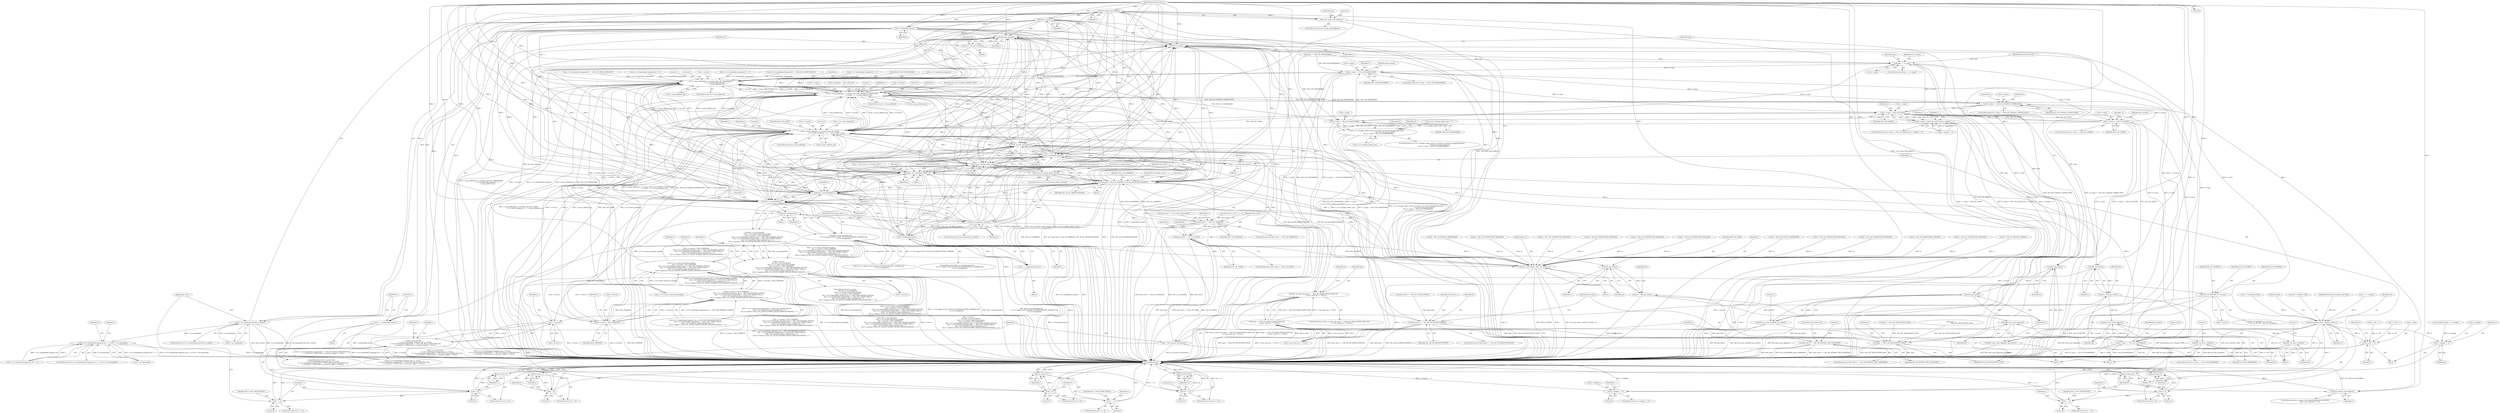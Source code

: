 digraph "0_openssl_e9bbefbf0f24c57645e7ad6a5a71ae649d18ac8e_0@API" {
"1000167" [label="(Call,ssl3_setup_read_buffer(s))"];
"1000139" [label="(MethodParameterIn,SSL *s)"];
"1000166" [label="(Call,!ssl3_setup_read_buffer(s))"];
"1000286" [label="(Call,SSL_in_init(s))"];
"1000281" [label="(Call,!s->in_handshake && SSL_in_init(s))"];
"1001308" [label="(Call,(s->s3->handshake_fragment_len >= 4) && !s->in_handshake)"];
"1000291" [label="(Call,s->handshake_func(s))"];
"1000289" [label="(Call,i = s->handshake_func(s))"];
"1000294" [label="(Call,i < 0)"];
"1000297" [label="(Return,return (i);)"];
"1000300" [label="(Call,i == 0)"];
"1000339" [label="(Call,ssl3_get_record(s))"];
"1000337" [label="(Call,ret = ssl3_get_record(s))"];
"1000342" [label="(Call,ret <= 0)"];
"1000345" [label="(Return,return (ret);)"];
"1000414" [label="(Call,SSL_in_init(s))"];
"1000413" [label="(Call,SSL_in_init(s) && (type == SSL3_RT_APPLICATION_DATA) &&\n            (s->enc_read_ctx == NULL))"];
"1000516" [label="(Call,ssl3_release_read_buffer(s))"];
"1001514" [label="(Call,ssl3_send_alert(s, SSL3_AL_FATAL, al))"];
"1000604" [label="(Call,tls1_process_heartbeat(s))"];
"1000602" [label="(Call,i = tls1_process_heartbeat(s))"];
"1000607" [label="(Call,i < 0)"];
"1000610" [label="(Return,return i;)"];
"1000630" [label="(Call,SSL_get_rbio(s))"];
"1000629" [label="(Call,BIO_clear_retry_flags(SSL_get_rbio(s)))"];
"1000633" [label="(Call,SSL_get_rbio(s))"];
"1000632" [label="(Call,BIO_set_retry_read(SSL_get_rbio(s)))"];
"1000777" [label="(Call,s->msg_callback(0, s->version, SSL3_RT_HANDSHAKE,\n                            s->s3->handshake_fragment, 4, s,\n                            s->msg_callback_arg))"];
"1000373" [label="(Call,rr->type != SSL3_RT_HANDSHAKE)"];
"1000367" [label="(Call,s->s3->change_cipher_spec /* set when we receive ChangeCipherSpec,\n                                   * reset by ssl3_get_finished */\n        && (rr->type != SSL3_RT_HANDSHAKE))"];
"1000406" [label="(Call,type == rr->type)"];
"1000417" [label="(Call,type == SSL3_RT_APPLICATION_DATA)"];
"1000416" [label="(Call,(type == SSL3_RT_APPLICATION_DATA) &&\n            (s->enc_read_ctx == NULL))"];
"1000534" [label="(Call,rr->type == SSL3_RT_HANDSHAKE)"];
"1000349" [label="(Call,rr->type != SSL3_RT_ALERT)"];
"1000348" [label="(Call,rr->type != SSL3_RT_ALERT && rr->length != 0)"];
"1000565" [label="(Call,rr->type == SSL3_RT_ALERT)"];
"1000596" [label="(Call,rr->type == TLS1_RT_HEARTBEAT)"];
"1001194" [label="(Call,rr->type == SSL3_RT_CHANGE_CIPHER_SPEC)"];
"1001279" [label="(Call,s->msg_callback(0, s->version, SSL3_RT_CHANGE_CIPHER_SPEC,\n                            rr->data, 1, s, s->msg_callback_arg))"];
"1000458" [label="(Call,memcpy(buf, &(rr->data[rr->off]), n))"];
"1000473" [label="(Call,rr->length -= n)"];
"1000484" [label="(Call,rr->length == 0)"];
"1000478" [label="(Call,rr->off += n)"];
"1000518" [label="(Return,return (n);)"];
"1000893" [label="(Call,s->version > SSL3_VERSION)"];
"1000892" [label="(Call,s->version > SSL3_VERSION\n            && s->s3->handshake_fragment_len >= SSL3_HM_HEADER_LENGTH\n            && s->s3->handshake_fragment[0] == SSL3_MT_CLIENT_HELLO\n            && s->s3->previous_client_finished_len != 0\n            && (s->options & SSL_OP_ALLOW_UNSAFE_LEGACY_RENEGOTIATION) == 0)"];
"1000885" [label="(Call,!s->s3->send_connection_binding\n            && s->version > SSL3_VERSION\n            && s->s3->handshake_fragment_len >= SSL3_HM_HEADER_LENGTH\n            && s->s3->handshake_fragment[0] == SSL3_MT_CLIENT_HELLO\n            && s->s3->previous_client_finished_len != 0\n            && (s->options & SSL_OP_ALLOW_UNSAFE_LEGACY_RENEGOTIATION) == 0)"];
"1000882" [label="(Call,SSL_is_init_finished(s)\n            && !s->s3->send_connection_binding\n            && s->version > SSL3_VERSION\n            && s->s3->handshake_fragment_len >= SSL3_HM_HEADER_LENGTH\n            && s->s3->handshake_fragment[0] == SSL3_MT_CLIENT_HELLO\n            && s->s3->previous_client_finished_len != 0\n            && (s->options & SSL_OP_ALLOW_UNSAFE_LEGACY_RENEGOTIATION) == 0)"];
"1000878" [label="(Call,s->server\n            && SSL_is_init_finished(s)\n            && !s->s3->send_connection_binding\n            && s->version > SSL3_VERSION\n            && s->s3->handshake_fragment_len >= SSL3_HM_HEADER_LENGTH\n            && s->s3->handshake_fragment[0] == SSL3_MT_CLIENT_HELLO\n            && s->s3->previous_client_finished_len != 0\n            && (s->options & SSL_OP_ALLOW_UNSAFE_LEGACY_RENEGOTIATION) == 0)"];
"1000692" [label="(Call,!s->server)"];
"1000691" [label="(Call,(!s->server) &&\n        (s->s3->handshake_fragment_len >= 4) &&\n        (s->s3->handshake_fragment[0] == SSL3_MT_HELLO_REQUEST) &&\n        (s->session != NULL) && (s->session->cipher != NULL))"];
"1001344" [label="(Call,SSL_ST_BEFORE | (s->server))"];
"1000989" [label="(Call,s->msg_callback(0, s->version, SSL3_RT_ALERT,\n                            s->s3->alert_fragment, 2, s, s->msg_callback_arg))"];
"1000795" [label="(Call,SSL_is_init_finished(s))"];
"1000794" [label="(Call,SSL_is_init_finished(s) &&\n            !(s->s3->flags & SSL3_FLAGS_NO_RENEGOTIATE_CIPHERS) &&\n            !s->s3->renegotiate)"];
"1000813" [label="(Call,ssl3_renegotiate(s))"];
"1000816" [label="(Call,ssl3_renegotiate_check(s))"];
"1000821" [label="(Call,s->handshake_func(s))"];
"1000819" [label="(Call,i = s->handshake_func(s))"];
"1000824" [label="(Call,i < 0)"];
"1000827" [label="(Return,return (i);)"];
"1000830" [label="(Call,i == 0)"];
"1000867" [label="(Call,SSL_get_rbio(s))"];
"1000865" [label="(Call,bio = SSL_get_rbio(s))"];
"1000869" [label="(Call,BIO_clear_retry_flags(bio))"];
"1000871" [label="(Call,BIO_set_retry_read(bio))"];
"1000883" [label="(Call,SSL_is_init_finished(s))"];
"1000944" [label="(Call,ssl3_send_alert(s, SSL3_AL_WARNING, SSL_AD_NO_RENEGOTIATION))"];
"1001044" [label="(Call,cb(s, SSL_CB_READ_ALERT, j))"];
"1001302" [label="(Call,ssl3_do_change_cipher_spec(s))"];
"1001301" [label="(Call,!ssl3_do_change_cipher_spec(s))"];
"1001363" [label="(Call,s->handshake_func(s))"];
"1001361" [label="(Call,i = s->handshake_func(s))"];
"1001366" [label="(Call,i < 0)"];
"1001369" [label="(Return,return (i);)"];
"1001372" [label="(Call,i == 0)"];
"1001409" [label="(Call,SSL_get_rbio(s))"];
"1001407" [label="(Call,bio = SSL_get_rbio(s))"];
"1001411" [label="(Call,BIO_clear_retry_flags(bio))"];
"1001413" [label="(Call,BIO_set_retry_read(bio))"];
"1001049" [label="(Call,alert_level == SSL3_AL_WARNING)"];
"1001116" [label="(Call,alert_level == SSL3_AL_FATAL)"];
"1001096" [label="(Call,alert_descr == SSL_AD_NO_RENEGOTIATION)"];
"1001109" [label="(Call,alert_descr == SSL_AD_MISSING_SRP_USERNAME)"];
"1000292" [label="(Identifier,s)"];
"1001284" [label="(Identifier,SSL3_RT_CHANGE_CIPHER_SPEC)"];
"1001047" [label="(Identifier,j)"];
"1000990" [label="(Literal,0)"];
"1001362" [label="(Identifier,i)"];
"1000422" [label="(Identifier,s)"];
"1000610" [label="(Return,return i;)"];
"1000373" [label="(Call,rr->type != SSL3_RT_HANDSHAKE)"];
"1001040" [label="(Call,alert_level << 8)"];
"1000858" [label="(Block,)"];
"1001208" [label="(Call,rr->off != 0)"];
"1001367" [label="(Identifier,i)"];
"1000460" [label="(Call,&(rr->data[rr->off]))"];
"1000608" [label="(Identifier,i)"];
"1000867" [label="(Call,SSL_get_rbio(s))"];
"1000533" [label="(ControlStructure,if (rr->type == SSL3_RT_HANDSHAKE))"];
"1000818" [label="(Block,)"];
"1001002" [label="(Call,s->msg_callback_arg)"];
"1000985" [label="(ControlStructure,if (s->msg_callback))"];
"1000793" [label="(ControlStructure,if (SSL_is_init_finished(s) &&\n            !(s->s3->flags & SSL3_FLAGS_NO_RENEGOTIATE_CIPHERS) &&\n            !s->s3->renegotiate))"];
"1000484" [label="(Call,rr->length == 0)"];
"1000379" [label="(Call,al = SSL_AD_UNEXPECTED_MESSAGE)"];
"1001095" [label="(ControlStructure,if (alert_descr == SSL_AD_NO_RENEGOTIATION))"];
"1000144" [label="(Block,)"];
"1000287" [label="(Identifier,s)"];
"1000595" [label="(ControlStructure,if (rr->type == TLS1_RT_HEARTBEAT))"];
"1000297" [label="(Return,return (i);)"];
"1001366" [label="(Call,i < 0)"];
"1000167" [label="(Call,ssl3_setup_read_buffer(s))"];
"1000483" [label="(ControlStructure,if (rr->length == 0))"];
"1000458" [label="(Call,memcpy(buf, &(rr->data[rr->off]), n))"];
"1000596" [label="(Call,rr->type == TLS1_RT_HEARTBEAT)"];
"1001435" [label="(Call,al = SSL_AD_UNEXPECTED_MESSAGE)"];
"1000816" [label="(Call,ssl3_renegotiate_check(s))"];
"1000488" [label="(Literal,0)"];
"1000872" [label="(Identifier,bio)"];
"1000407" [label="(Identifier,type)"];
"1000994" [label="(Identifier,SSL3_RT_ALERT)"];
"1000731" [label="(Identifier,s)"];
"1000889" [label="(Identifier,s)"];
"1000789" [label="(Identifier,s)"];
"1000296" [label="(Literal,0)"];
"1001306" [label="(ControlStructure,goto start;)"];
"1000482" [label="(Identifier,n)"];
"1000870" [label="(Identifier,bio)"];
"1001301" [label="(Call,!ssl3_do_change_cipher_spec(s))"];
"1000281" [label="(Call,!s->in_handshake && SSL_in_init(s))"];
"1000629" [label="(Call,BIO_clear_retry_flags(SSL_get_rbio(s)))"];
"1000600" [label="(Identifier,TLS1_RT_HEARTBEAT)"];
"1000880" [label="(Identifier,s)"];
"1000875" [label="(Literal,1)"];
"1000289" [label="(Call,i = s->handshake_func(s))"];
"1001506" [label="(Call,al = SSL_AD_UNEXPECTED_MESSAGE)"];
"1000282" [label="(Call,!s->in_handshake)"];
"1000692" [label="(Call,!s->server)"];
"1001048" [label="(ControlStructure,if (alert_level == SSL3_AL_WARNING))"];
"1001285" [label="(Call,rr->data)"];
"1000368" [label="(Call,s->s3->change_cipher_spec)"];
"1000516" [label="(Call,ssl3_release_read_buffer(s))"];
"1000420" [label="(Call,s->enc_read_ctx == NULL)"];
"1000815" [label="(ControlStructure,if (ssl3_renegotiate_check(s)))"];
"1001410" [label="(Identifier,s)"];
"1001425" [label="(Call,al = SSL_AD_UNEXPECTED_MESSAGE)"];
"1001198" [label="(Identifier,SSL3_RT_CHANGE_CIPHER_SPEC)"];
"1000756" [label="(Call,s->s3->handshake_fragment[3] != 0)"];
"1000519" [label="(Identifier,n)"];
"1000166" [label="(Call,!ssl3_setup_read_buffer(s))"];
"1001312" [label="(Identifier,s)"];
"1000295" [label="(Identifier,i)"];
"1000418" [label="(Identifier,type)"];
"1000824" [label="(Call,i < 0)"];
"1001372" [label="(Call,i == 0)"];
"1000935" [label="(Identifier,s)"];
"1000419" [label="(Identifier,SSL3_RT_APPLICATION_DATA)"];
"1000782" [label="(Identifier,SSL3_RT_HANDSHAKE)"];
"1000472" [label="(Block,)"];
"1000293" [label="(ControlStructure,if (i < 0))"];
"1000991" [label="(Call,s->version)"];
"1001123" [label="(Identifier,s)"];
"1000676" [label="(Call,rr->off++)"];
"1000790" [label="(Call,s->msg_callback_arg)"];
"1000831" [label="(Identifier,i)"];
"1001213" [label="(Call,rr->data[0] != SSL3_MT_CCS)"];
"1001326" [label="(Identifier,s)"];
"1000440" [label="(Call,(unsigned int)len > rr->length)"];
"1000566" [label="(Call,rr->type)"];
"1000640" [label="(Identifier,dest_maxlen)"];
"1000606" [label="(ControlStructure,if (i < 0))"];
"1001044" [label="(Call,cb(s, SSL_CB_READ_ALERT, j))"];
"1000534" [label="(Call,rr->type == SSL3_RT_HANDSHAKE)"];
"1000564" [label="(ControlStructure,if (rr->type == SSL3_RT_ALERT))"];
"1000877" [label="(ControlStructure,if (s->server\n            && SSL_is_init_finished(s)\n            && !s->s3->send_connection_binding\n            && s->version > SSL3_VERSION\n            && s->s3->handshake_fragment_len >= SSL3_HM_HEADER_LENGTH\n            && s->s3->handshake_fragment[0] == SSL3_MT_CLIENT_HELLO\n            && s->s3->previous_client_finished_len != 0\n            && (s->options & SSL_OP_ALLOW_UNSAFE_LEGACY_RENEGOTIATION) == 0))"];
"1001411" [label="(Call,BIO_clear_retry_flags(bio))"];
"1001373" [label="(Identifier,i)"];
"1000468" [label="(Identifier,n)"];
"1000479" [label="(Call,rr->off)"];
"1000814" [label="(Identifier,s)"];
"1000946" [label="(Identifier,SSL3_AL_WARNING)"];
"1001204" [label="(Identifier,rr)"];
"1001350" [label="(Identifier,SSL_ST_CONNECT)"];
"1001046" [label="(Identifier,SSL_CB_READ_ALERT)"];
"1001037" [label="(Call,j = (alert_level << 8) | alert_descr)"];
"1000597" [label="(Call,rr->type)"];
"1000177" [label="(Call,type != SSL3_RT_APPLICATION_DATA)"];
"1000603" [label="(Identifier,i)"];
"1001096" [label="(Call,alert_descr == SSL_AD_NO_RENEGOTIATION)"];
"1001118" [label="(Identifier,SSL3_AL_FATAL)"];
"1000171" [label="(Literal,1)"];
"1001365" [label="(ControlStructure,if (i < 0))"];
"1001377" [label="(Identifier,SSL_F_SSL3_READ_BYTES)"];
"1000406" [label="(Call,type == rr->type)"];
"1000631" [label="(Identifier,s)"];
"1000477" [label="(Identifier,n)"];
"1001051" [label="(Identifier,SSL3_AL_WARNING)"];
"1000288" [label="(Block,)"];
"1000405" [label="(ControlStructure,if (type == rr->type))"];
"1000802" [label="(Identifier,s)"];
"1000351" [label="(Identifier,rr)"];
"1000835" [label="(Identifier,SSL_F_SSL3_READ_BYTES)"];
"1000783" [label="(Call,s->s3->handshake_fragment)"];
"1000602" [label="(Call,i = tls1_process_heartbeat(s))"];
"1001193" [label="(ControlStructure,if (rr->type == SSL3_RT_CHANGE_CIPHER_SPEC))"];
"1001368" [label="(Literal,0)"];
"1001117" [label="(Identifier,alert_level)"];
"1000485" [label="(Call,rr->length)"];
"1001194" [label="(Call,rr->type == SSL3_RT_CHANGE_CIPHER_SPEC)"];
"1000305" [label="(Identifier,SSL_F_SSL3_READ_BYTES)"];
"1000538" [label="(Identifier,SSL3_RT_HANDSHAKE)"];
"1000902" [label="(Identifier,s)"];
"1000931" [label="(Block,)"];
"1001364" [label="(Identifier,s)"];
"1001361" [label="(Call,i = s->handshake_func(s))"];
"1001288" [label="(Literal,1)"];
"1000705" [label="(Call,s->s3->handshake_fragment[0] == SSL3_MT_HELLO_REQUEST)"];
"1000336" [label="(Block,)"];
"1000886" [label="(Call,!s->s3->send_connection_binding)"];
"1000342" [label="(Call,ret <= 0)"];
"1000569" [label="(Identifier,SSL3_RT_ALERT)"];
"1001516" [label="(Identifier,SSL3_AL_FATAL)"];
"1000197" [label="(Call,type == SSL3_RT_HANDSHAKE)"];
"1001515" [label="(Identifier,s)"];
"1000500" [label="(ControlStructure,if (s->mode & SSL_MODE_RELEASE_BUFFERS\n                    && s->s3->rbuf.left == 0))"];
"1001414" [label="(Identifier,bio)"];
"1000411" [label="(Block,)"];
"1000518" [label="(Return,return (n);)"];
"1001169" [label="(Call,al = SSL_AD_ILLEGAL_PARAMETER)"];
"1000871" [label="(Call,BIO_set_retry_read(bio))"];
"1000353" [label="(Identifier,SSL3_RT_ALERT)"];
"1000377" [label="(Identifier,SSL3_RT_HANDSHAKE)"];
"1001000" [label="(Literal,2)"];
"1000350" [label="(Call,rr->type)"];
"1000412" [label="(ControlStructure,if (SSL_in_init(s) && (type == SSL3_RT_APPLICATION_DATA) &&\n            (s->enc_read_ctx == NULL)))"];
"1001109" [label="(Call,alert_descr == SSL_AD_MISSING_SRP_USERNAME)"];
"1001409" [label="(Call,SSL_get_rbio(s))"];
"1000415" [label="(Identifier,s)"];
"1000185" [label="(Call,type !=\n                                                 SSL3_RT_APPLICATION_DATA)"];
"1000302" [label="(Literal,0)"];
"1001344" [label="(Call,SSL_ST_BEFORE | (s->server))"];
"1000796" [label="(Identifier,s)"];
"1000486" [label="(Identifier,rr)"];
"1000349" [label="(Call,rr->type != SSL3_RT_ALERT)"];
"1001256" [label="(Call,al = SSL_AD_UNEXPECTED_MESSAGE)"];
"1000362" [label="(Identifier,s)"];
"1000866" [label="(Identifier,bio)"];
"1000827" [label="(Return,return (i);)"];
"1001408" [label="(Identifier,bio)"];
"1001098" [label="(Identifier,SSL_AD_NO_RENEGOTIATION)"];
"1000380" [label="(Identifier,al)"];
"1000696" [label="(Call,(s->s3->handshake_fragment_len >= 4) &&\n        (s->s3->handshake_fragment[0] == SSL3_MT_HELLO_REQUEST) &&\n        (s->session != NULL) && (s->session->cipher != NULL))"];
"1000141" [label="(MethodParameterIn,unsigned char *buf)"];
"1000817" [label="(Identifier,s)"];
"1000290" [label="(Identifier,i)"];
"1000747" [label="(Call,s->s3->handshake_fragment[2] != 0)"];
"1001101" [label="(Identifier,al)"];
"1000344" [label="(Literal,0)"];
"1000541" [label="(Identifier,dest_maxlen)"];
"1001316" [label="(Call,!s->in_handshake)"];
"1000690" [label="(ControlStructure,if ((!s->server) &&\n        (s->s3->handshake_fragment_len >= 4) &&\n        (s->s3->handshake_fragment[0] == SSL3_MT_HELLO_REQUEST) &&\n        (s->session != NULL) && (s->session->cipher != NULL)))"];
"1001320" [label="(Block,)"];
"1000426" [label="(Call,al = SSL_AD_UNEXPECTED_MESSAGE)"];
"1001195" [label="(Call,rr->type)"];
"1000634" [label="(Identifier,s)"];
"1000893" [label="(Call,s->version > SSL3_VERSION)"];
"1000447" [label="(Call,n = rr->length)"];
"1001514" [label="(Call,ssl3_send_alert(s, SSL3_AL_FATAL, al))"];
"1001289" [label="(Identifier,s)"];
"1001293" [label="(Call,s->s3->change_cipher_spec = 1)"];
"1001275" [label="(ControlStructure,if (s->msg_callback))"];
"1000897" [label="(Identifier,SSL3_VERSION)"];
"1001309" [label="(Call,s->s3->handshake_fragment_len >= 4)"];
"1000291" [label="(Call,s->handshake_func(s))"];
"1001304" [label="(ControlStructure,goto err;)"];
"1001421" [label="(Identifier,rr)"];
"1001113" [label="(Literal,0)"];
"1001407" [label="(Call,bio = SSL_get_rbio(s))"];
"1001049" [label="(Call,alert_level == SSL3_AL_WARNING)"];
"1000959" [label="(Call,alert_level = s->s3->alert_fragment[0])"];
"1001374" [label="(Literal,0)"];
"1001302" [label="(Call,ssl3_do_change_cipher_spec(s))"];
"1000343" [label="(Identifier,ret)"];
"1001308" [label="(Call,(s->s3->handshake_fragment_len >= 4) && !s->in_handshake)"];
"1001281" [label="(Call,s->version)"];
"1000175" [label="(Identifier,type)"];
"1001108" [label="(ControlStructure,if (alert_descr == SSL_AD_MISSING_SRP_USERNAME))"];
"1000345" [label="(Return,return (ret);)"];
"1001100" [label="(Call,al = SSL_AD_HANDSHAKE_FAILURE)"];
"1000813" [label="(Call,ssl3_renegotiate(s))"];
"1001115" [label="(ControlStructure,if (alert_level == SSL3_AL_FATAL))"];
"1001050" [label="(Identifier,alert_level)"];
"1000995" [label="(Call,s->s3->alert_fragment)"];
"1001045" [label="(Identifier,s)"];
"1000354" [label="(Call,rr->length != 0)"];
"1001280" [label="(Literal,0)"];
"1000795" [label="(Call,SSL_is_init_finished(s))"];
"1000299" [label="(ControlStructure,if (i == 0))"];
"1000611" [label="(Identifier,i)"];
"1000300" [label="(Call,i == 0)"];
"1001522" [label="(MethodReturn,int)"];
"1001346" [label="(Call,s->server)"];
"1001412" [label="(Identifier,bio)"];
"1001056" [label="(Identifier,s)"];
"1000347" [label="(ControlStructure,if (rr->type != SSL3_RT_ALERT && rr->length != 0))"];
"1000338" [label="(Identifier,ret)"];
"1001111" [label="(Identifier,SSL_AD_MISSING_SRP_USERNAME)"];
"1000408" [label="(Call,rr->type)"];
"1000601" [label="(Block,)"];
"1000865" [label="(Call,bio = SSL_get_rbio(s))"];
"1000989" [label="(Call,s->msg_callback(0, s->version, SSL3_RT_ALERT,\n                            s->s3->alert_fragment, 2, s, s->msg_callback_arg))"];
"1000139" [label="(MethodParameterIn,SSL *s)"];
"1000413" [label="(Call,SSL_in_init(s) && (type == SSL3_RT_APPLICATION_DATA) &&\n            (s->enc_read_ctx == NULL))"];
"1000691" [label="(Call,(!s->server) &&\n        (s->s3->handshake_fragment_len >= 4) &&\n        (s->s3->handshake_fragment[0] == SSL3_MT_HELLO_REQUEST) &&\n        (s->session != NULL) && (s->session->cipher != NULL))"];
"1000374" [label="(Call,rr->type)"];
"1000693" [label="(Call,s->server)"];
"1000416" [label="(Call,(type == SSL3_RT_APPLICATION_DATA) &&\n            (s->enc_read_ctx == NULL))"];
"1000565" [label="(Call,rr->type == SSL3_RT_ALERT)"];
"1000286" [label="(Call,SSL_in_init(s))"];
"1000884" [label="(Identifier,s)"];
"1000820" [label="(Identifier,i)"];
"1001001" [label="(Identifier,s)"];
"1000879" [label="(Call,s->server)"];
"1001303" [label="(Identifier,s)"];
"1000892" [label="(Call,s->version > SSL3_VERSION\n            && s->s3->handshake_fragment_len >= SSL3_HM_HEADER_LENGTH\n            && s->s3->handshake_fragment[0] == SSL3_MT_CLIENT_HELLO\n            && s->s3->previous_client_finished_len != 0\n            && (s->options & SSL_OP_ALLOW_UNSAFE_LEGACY_RENEGOTIATION) == 0)"];
"1001116" [label="(Call,alert_level == SSL3_AL_FATAL)"];
"1000632" [label="(Call,BIO_set_retry_read(SSL_get_rbio(s)))"];
"1000878" [label="(Call,s->server\n            && SSL_is_init_finished(s)\n            && !s->s3->send_connection_binding\n            && s->version > SSL3_VERSION\n            && s->s3->handshake_fragment_len >= SSL3_HM_HEADER_LENGTH\n            && s->s3->handshake_fragment[0] == SSL3_MT_CLIENT_HELLO\n            && s->s3->previous_client_finished_len != 0\n            && (s->options & SSL_OP_ALLOW_UNSAFE_LEGACY_RENEGOTIATION) == 0)"];
"1000788" [label="(Literal,4)"];
"1000598" [label="(Identifier,rr)"];
"1000812" [label="(Block,)"];
"1000459" [label="(Identifier,buf)"];
"1000435" [label="(Identifier,len)"];
"1001349" [label="(Identifier,SSL_ST_ACCEPT)"];
"1001110" [label="(Identifier,alert_descr)"];
"1000773" [label="(ControlStructure,if (s->msg_callback))"];
"1000366" [label="(ControlStructure,if (s->s3->change_cipher_spec /* set when we receive ChangeCipherSpec,\n                                   * reset by ssl3_get_finished */\n        && (rr->type != SSL3_RT_HANDSHAKE)))"];
"1001370" [label="(Identifier,i)"];
"1000572" [label="(Identifier,dest_maxlen)"];
"1001296" [label="(Identifier,s)"];
"1001413" [label="(Call,BIO_set_retry_read(bio))"];
"1000301" [label="(Identifier,i)"];
"1000944" [label="(Call,ssl3_send_alert(s, SSL3_AL_WARNING, SSL_AD_NO_RENEGOTIATION))"];
"1001371" [label="(ControlStructure,if (i == 0))"];
"1000609" [label="(Literal,0)"];
"1000346" [label="(Identifier,ret)"];
"1001307" [label="(ControlStructure,if ((s->s3->handshake_fragment_len >= 4) && !s->in_handshake))"];
"1000948" [label="(ControlStructure,goto start;)"];
"1001369" [label="(Return,return (i);)"];
"1000822" [label="(Identifier,s)"];
"1000821" [label="(Call,s->handshake_func(s))"];
"1000356" [label="(Identifier,rr)"];
"1001239" [label="(Call,al = SSL_AD_UNEXPECTED_MESSAGE)"];
"1000637" [label="(Literal,1)"];
"1000766" [label="(Call,al = SSL_AD_DECODE_ERROR)"];
"1000819" [label="(Call,i = s->handshake_func(s))"];
"1000473" [label="(Call,rr->length -= n)"];
"1001170" [label="(Identifier,al)"];
"1000700" [label="(Identifier,s)"];
"1000367" [label="(Call,s->s3->change_cipher_spec /* set when we receive ChangeCipherSpec,\n                                   * reset by ssl3_get_finished */\n        && (rr->type != SSL3_RT_HANDSHAKE))"];
"1001221" [label="(Call,al = SSL_AD_ILLEGAL_PARAMETER)"];
"1000947" [label="(Identifier,SSL_AD_NO_RENEGOTIATION)"];
"1001036" [label="(Block,)"];
"1001517" [label="(Identifier,al)"];
"1000414" [label="(Call,SSL_in_init(s))"];
"1000883" [label="(Call,SSL_is_init_finished(s))"];
"1001345" [label="(Identifier,SSL_ST_BEFORE)"];
"1000453" [label="(Call,n = (unsigned int)len)"];
"1000340" [label="(Identifier,s)"];
"1001400" [label="(Block,)"];
"1001300" [label="(ControlStructure,if (!ssl3_do_change_cipher_spec(s)))"];
"1000492" [label="(Identifier,s)"];
"1001008" [label="(Identifier,s)"];
"1000876" [label="(ControlStructure,goto start;)"];
"1001386" [label="(Identifier,s)"];
"1000341" [label="(ControlStructure,if (ret <= 0))"];
"1000168" [label="(Identifier,s)"];
"1000869" [label="(Call,BIO_clear_retry_flags(bio))"];
"1000614" [label="(Identifier,rr)"];
"1000778" [label="(Literal,0)"];
"1001279" [label="(Call,s->msg_callback(0, s->version, SSL3_RT_CHANGE_CIPHER_SPEC,\n                            rr->data, 1, s, s->msg_callback_arg))"];
"1000830" [label="(Call,i == 0)"];
"1001417" [label="(Literal,1)"];
"1000607" [label="(Call,i < 0)"];
"1000310" [label="(JumpTarget,start:)"];
"1000797" [label="(Call,!(s->s3->flags & SSL3_FLAGS_NO_RENEGOTIATE_CIPHERS) &&\n            !s->s3->renegotiate)"];
"1000523" [label="(Identifier,dest_maxlen)"];
"1000794" [label="(Call,SSL_is_init_finished(s) &&\n            !(s->s3->flags & SSL3_FLAGS_NO_RENEGOTIATE_CIPHERS) &&\n            !s->s3->renegotiate)"];
"1000348" [label="(Call,rr->type != SSL3_RT_ALERT && rr->length != 0)"];
"1000894" [label="(Call,s->version)"];
"1000779" [label="(Call,s->version)"];
"1000370" [label="(Identifier,s)"];
"1000427" [label="(Identifier,al)"];
"1000737" [label="(Call,s->s3->handshake_fragment[1] != 0)"];
"1000294" [label="(Call,i < 0)"];
"1000517" [label="(Identifier,s)"];
"1000604" [label="(Call,tls1_process_heartbeat(s))"];
"1000945" [label="(Identifier,s)"];
"1000535" [label="(Call,rr->type)"];
"1000474" [label="(Call,rr->length)"];
"1000480" [label="(Identifier,rr)"];
"1001083" [label="(Call,alert_descr == SSL_AD_CLOSE_NOTIFY)"];
"1000337" [label="(Call,ret = ssl3_get_record(s))"];
"1000829" [label="(ControlStructure,if (i == 0))"];
"1000777" [label="(Call,s->msg_callback(0, s->version, SSL3_RT_HANDSHAKE,\n                            s->s3->handshake_fragment, 4, s,\n                            s->msg_callback_arg))"];
"1001075" [label="(Call,al = SSL_AD_UNEXPECTED_MESSAGE)"];
"1000826" [label="(Literal,0)"];
"1000567" [label="(Identifier,rr)"];
"1000885" [label="(Call,!s->s3->send_connection_binding\n            && s->version > SSL3_VERSION\n            && s->s3->handshake_fragment_len >= SSL3_HM_HEADER_LENGTH\n            && s->s3->handshake_fragment[0] == SSL3_MT_CLIENT_HELLO\n            && s->s3->previous_client_finished_len != 0\n            && (s->options & SSL_OP_ALLOW_UNSAFE_LEGACY_RENEGOTIATION) == 0)"];
"1000280" [label="(ControlStructure,if (!s->in_handshake && SSL_in_init(s)))"];
"1001290" [label="(Call,s->msg_callback_arg)"];
"1000417" [label="(Call,type == SSL3_RT_APPLICATION_DATA)"];
"1000825" [label="(Identifier,i)"];
"1000389" [label="(Identifier,s)"];
"1001363" [label="(Call,s->handshake_func(s))"];
"1000633" [label="(Call,SSL_get_rbio(s))"];
"1000828" [label="(Identifier,i)"];
"1000478" [label="(Call,rr->off += n)"];
"1000868" [label="(Identifier,s)"];
"1001343" [label="(Call,SSL_ST_BEFORE | (s->server)\n                ? SSL_ST_ACCEPT : SSL_ST_CONNECT)"];
"1000140" [label="(MethodParameterIn,int type)"];
"1000165" [label="(ControlStructure,if (!ssl3_setup_read_buffer(s)))"];
"1000471" [label="(Identifier,peek)"];
"1000898" [label="(Call,s->s3->handshake_fragment_len >= SSL3_HM_HEADER_LENGTH\n            && s->s3->handshake_fragment[0] == SSL3_MT_CLIENT_HELLO\n            && s->s3->previous_client_finished_len != 0\n            && (s->options & SSL_OP_ALLOW_UNSAFE_LEGACY_RENEGOTIATION) == 0)"];
"1000298" [label="(Identifier,i)"];
"1001518" [label="(JumpTarget,err:)"];
"1000953" [label="(Identifier,s)"];
"1000907" [label="(Call,s->s3->handshake_fragment[0] == SSL3_MT_CLIENT_HELLO)"];
"1001173" [label="(ControlStructure,goto start;)"];
"1000630" [label="(Call,SSL_get_rbio(s))"];
"1000882" [label="(Call,SSL_is_init_finished(s)\n            && !s->s3->send_connection_binding\n            && s->version > SSL3_VERSION\n            && s->s3->handshake_fragment_len >= SSL3_HM_HEADER_LENGTH\n            && s->s3->handshake_fragment[0] == SSL3_MT_CLIENT_HELLO\n            && s->s3->previous_client_finished_len != 0\n            && (s->options & SSL_OP_ALLOW_UNSAFE_LEGACY_RENEGOTIATION) == 0)"];
"1001097" [label="(Identifier,alert_descr)"];
"1000823" [label="(ControlStructure,if (i < 0))"];
"1000832" [label="(Literal,0)"];
"1000339" [label="(Call,ssl3_get_record(s))"];
"1000844" [label="(Identifier,s)"];
"1000605" [label="(Identifier,s)"];
"1000167" -> "1000166"  [label="AST: "];
"1000167" -> "1000168"  [label="CFG: "];
"1000168" -> "1000167"  [label="AST: "];
"1000166" -> "1000167"  [label="CFG: "];
"1000167" -> "1001522"  [label="DDG: s"];
"1000167" -> "1000166"  [label="DDG: s"];
"1000139" -> "1000167"  [label="DDG: s"];
"1000167" -> "1000286"  [label="DDG: s"];
"1000167" -> "1000291"  [label="DDG: s"];
"1000167" -> "1000339"  [label="DDG: s"];
"1000167" -> "1000414"  [label="DDG: s"];
"1000167" -> "1000604"  [label="DDG: s"];
"1000167" -> "1000777"  [label="DDG: s"];
"1000167" -> "1000795"  [label="DDG: s"];
"1000167" -> "1000883"  [label="DDG: s"];
"1000167" -> "1000944"  [label="DDG: s"];
"1000167" -> "1000989"  [label="DDG: s"];
"1000167" -> "1001044"  [label="DDG: s"];
"1000167" -> "1001279"  [label="DDG: s"];
"1000167" -> "1001302"  [label="DDG: s"];
"1000167" -> "1001363"  [label="DDG: s"];
"1000167" -> "1001514"  [label="DDG: s"];
"1000139" -> "1000138"  [label="AST: "];
"1000139" -> "1001522"  [label="DDG: s"];
"1000139" -> "1000286"  [label="DDG: s"];
"1000139" -> "1000291"  [label="DDG: s"];
"1000139" -> "1000339"  [label="DDG: s"];
"1000139" -> "1000414"  [label="DDG: s"];
"1000139" -> "1000516"  [label="DDG: s"];
"1000139" -> "1000604"  [label="DDG: s"];
"1000139" -> "1000630"  [label="DDG: s"];
"1000139" -> "1000633"  [label="DDG: s"];
"1000139" -> "1000777"  [label="DDG: s"];
"1000139" -> "1000795"  [label="DDG: s"];
"1000139" -> "1000813"  [label="DDG: s"];
"1000139" -> "1000816"  [label="DDG: s"];
"1000139" -> "1000821"  [label="DDG: s"];
"1000139" -> "1000867"  [label="DDG: s"];
"1000139" -> "1000883"  [label="DDG: s"];
"1000139" -> "1000944"  [label="DDG: s"];
"1000139" -> "1000989"  [label="DDG: s"];
"1000139" -> "1001044"  [label="DDG: s"];
"1000139" -> "1001279"  [label="DDG: s"];
"1000139" -> "1001302"  [label="DDG: s"];
"1000139" -> "1001363"  [label="DDG: s"];
"1000139" -> "1001409"  [label="DDG: s"];
"1000139" -> "1001514"  [label="DDG: s"];
"1000166" -> "1000165"  [label="AST: "];
"1000171" -> "1000166"  [label="CFG: "];
"1000175" -> "1000166"  [label="CFG: "];
"1000166" -> "1001522"  [label="DDG: !ssl3_setup_read_buffer(s)"];
"1000166" -> "1001522"  [label="DDG: ssl3_setup_read_buffer(s)"];
"1000286" -> "1000281"  [label="AST: "];
"1000286" -> "1000287"  [label="CFG: "];
"1000287" -> "1000286"  [label="AST: "];
"1000281" -> "1000286"  [label="CFG: "];
"1000286" -> "1001522"  [label="DDG: s"];
"1000286" -> "1000281"  [label="DDG: s"];
"1000286" -> "1000291"  [label="DDG: s"];
"1000286" -> "1000339"  [label="DDG: s"];
"1000286" -> "1000414"  [label="DDG: s"];
"1000286" -> "1000604"  [label="DDG: s"];
"1000286" -> "1000777"  [label="DDG: s"];
"1000286" -> "1000795"  [label="DDG: s"];
"1000286" -> "1000883"  [label="DDG: s"];
"1000286" -> "1000944"  [label="DDG: s"];
"1000286" -> "1000989"  [label="DDG: s"];
"1000286" -> "1001044"  [label="DDG: s"];
"1000286" -> "1001279"  [label="DDG: s"];
"1000286" -> "1001302"  [label="DDG: s"];
"1000286" -> "1001363"  [label="DDG: s"];
"1000286" -> "1001514"  [label="DDG: s"];
"1000281" -> "1000280"  [label="AST: "];
"1000281" -> "1000282"  [label="CFG: "];
"1000282" -> "1000281"  [label="AST: "];
"1000290" -> "1000281"  [label="CFG: "];
"1000310" -> "1000281"  [label="CFG: "];
"1000281" -> "1001522"  [label="DDG: SSL_in_init(s)"];
"1000281" -> "1001522"  [label="DDG: !s->in_handshake"];
"1000281" -> "1001522"  [label="DDG: !s->in_handshake && SSL_in_init(s)"];
"1000282" -> "1000281"  [label="DDG: s->in_handshake"];
"1000281" -> "1001308"  [label="DDG: !s->in_handshake"];
"1001308" -> "1001307"  [label="AST: "];
"1001308" -> "1001309"  [label="CFG: "];
"1001308" -> "1001316"  [label="CFG: "];
"1001309" -> "1001308"  [label="AST: "];
"1001316" -> "1001308"  [label="AST: "];
"1001326" -> "1001308"  [label="CFG: "];
"1001421" -> "1001308"  [label="CFG: "];
"1001308" -> "1001522"  [label="DDG: (s->s3->handshake_fragment_len >= 4) && !s->in_handshake"];
"1001308" -> "1001522"  [label="DDG: !s->in_handshake"];
"1001308" -> "1001522"  [label="DDG: s->s3->handshake_fragment_len >= 4"];
"1001309" -> "1001308"  [label="DDG: s->s3->handshake_fragment_len"];
"1001309" -> "1001308"  [label="DDG: 4"];
"1001316" -> "1001308"  [label="DDG: s->in_handshake"];
"1000291" -> "1000289"  [label="AST: "];
"1000291" -> "1000292"  [label="CFG: "];
"1000292" -> "1000291"  [label="AST: "];
"1000289" -> "1000291"  [label="CFG: "];
"1000291" -> "1001522"  [label="DDG: s"];
"1000291" -> "1000289"  [label="DDG: s"];
"1000291" -> "1000339"  [label="DDG: s"];
"1000291" -> "1000414"  [label="DDG: s"];
"1000291" -> "1000604"  [label="DDG: s"];
"1000291" -> "1000777"  [label="DDG: s"];
"1000291" -> "1000795"  [label="DDG: s"];
"1000291" -> "1000883"  [label="DDG: s"];
"1000291" -> "1000944"  [label="DDG: s"];
"1000291" -> "1000989"  [label="DDG: s"];
"1000291" -> "1001044"  [label="DDG: s"];
"1000291" -> "1001279"  [label="DDG: s"];
"1000291" -> "1001302"  [label="DDG: s"];
"1000291" -> "1001363"  [label="DDG: s"];
"1000291" -> "1001514"  [label="DDG: s"];
"1000289" -> "1000288"  [label="AST: "];
"1000290" -> "1000289"  [label="AST: "];
"1000295" -> "1000289"  [label="CFG: "];
"1000289" -> "1001522"  [label="DDG: s->handshake_func(s)"];
"1000289" -> "1000294"  [label="DDG: i"];
"1000294" -> "1000293"  [label="AST: "];
"1000294" -> "1000296"  [label="CFG: "];
"1000295" -> "1000294"  [label="AST: "];
"1000296" -> "1000294"  [label="AST: "];
"1000298" -> "1000294"  [label="CFG: "];
"1000301" -> "1000294"  [label="CFG: "];
"1000294" -> "1001522"  [label="DDG: i < 0"];
"1000294" -> "1001522"  [label="DDG: i"];
"1000294" -> "1000297"  [label="DDG: i"];
"1000294" -> "1000300"  [label="DDG: i"];
"1000297" -> "1000293"  [label="AST: "];
"1000297" -> "1000298"  [label="CFG: "];
"1000298" -> "1000297"  [label="AST: "];
"1001522" -> "1000297"  [label="CFG: "];
"1000297" -> "1001522"  [label="DDG: <RET>"];
"1000298" -> "1000297"  [label="DDG: i"];
"1000300" -> "1000299"  [label="AST: "];
"1000300" -> "1000302"  [label="CFG: "];
"1000301" -> "1000300"  [label="AST: "];
"1000302" -> "1000300"  [label="AST: "];
"1000305" -> "1000300"  [label="CFG: "];
"1000310" -> "1000300"  [label="CFG: "];
"1000300" -> "1001522"  [label="DDG: i"];
"1000300" -> "1001522"  [label="DDG: i == 0"];
"1000339" -> "1000337"  [label="AST: "];
"1000339" -> "1000340"  [label="CFG: "];
"1000340" -> "1000339"  [label="AST: "];
"1000337" -> "1000339"  [label="CFG: "];
"1000339" -> "1001522"  [label="DDG: s"];
"1000339" -> "1000337"  [label="DDG: s"];
"1001044" -> "1000339"  [label="DDG: s"];
"1000795" -> "1000339"  [label="DDG: s"];
"1000816" -> "1000339"  [label="DDG: s"];
"1000989" -> "1000339"  [label="DDG: s"];
"1001363" -> "1000339"  [label="DDG: s"];
"1000821" -> "1000339"  [label="DDG: s"];
"1001302" -> "1000339"  [label="DDG: s"];
"1000883" -> "1000339"  [label="DDG: s"];
"1000944" -> "1000339"  [label="DDG: s"];
"1000604" -> "1000339"  [label="DDG: s"];
"1000339" -> "1000414"  [label="DDG: s"];
"1000339" -> "1000604"  [label="DDG: s"];
"1000339" -> "1000777"  [label="DDG: s"];
"1000339" -> "1000795"  [label="DDG: s"];
"1000339" -> "1000883"  [label="DDG: s"];
"1000339" -> "1000944"  [label="DDG: s"];
"1000339" -> "1000989"  [label="DDG: s"];
"1000339" -> "1001044"  [label="DDG: s"];
"1000339" -> "1001279"  [label="DDG: s"];
"1000339" -> "1001302"  [label="DDG: s"];
"1000339" -> "1001363"  [label="DDG: s"];
"1000339" -> "1001514"  [label="DDG: s"];
"1000337" -> "1000336"  [label="AST: "];
"1000338" -> "1000337"  [label="AST: "];
"1000343" -> "1000337"  [label="CFG: "];
"1000337" -> "1001522"  [label="DDG: ssl3_get_record(s)"];
"1000337" -> "1000342"  [label="DDG: ret"];
"1000342" -> "1000341"  [label="AST: "];
"1000342" -> "1000344"  [label="CFG: "];
"1000343" -> "1000342"  [label="AST: "];
"1000344" -> "1000342"  [label="AST: "];
"1000346" -> "1000342"  [label="CFG: "];
"1000351" -> "1000342"  [label="CFG: "];
"1000342" -> "1001522"  [label="DDG: ret"];
"1000342" -> "1001522"  [label="DDG: ret <= 0"];
"1000342" -> "1000345"  [label="DDG: ret"];
"1000345" -> "1000341"  [label="AST: "];
"1000345" -> "1000346"  [label="CFG: "];
"1000346" -> "1000345"  [label="AST: "];
"1001522" -> "1000345"  [label="CFG: "];
"1000345" -> "1001522"  [label="DDG: <RET>"];
"1000346" -> "1000345"  [label="DDG: ret"];
"1000414" -> "1000413"  [label="AST: "];
"1000414" -> "1000415"  [label="CFG: "];
"1000415" -> "1000414"  [label="AST: "];
"1000418" -> "1000414"  [label="CFG: "];
"1000413" -> "1000414"  [label="CFG: "];
"1000414" -> "1001522"  [label="DDG: s"];
"1000414" -> "1000413"  [label="DDG: s"];
"1001044" -> "1000414"  [label="DDG: s"];
"1000795" -> "1000414"  [label="DDG: s"];
"1000816" -> "1000414"  [label="DDG: s"];
"1000989" -> "1000414"  [label="DDG: s"];
"1001363" -> "1000414"  [label="DDG: s"];
"1000821" -> "1000414"  [label="DDG: s"];
"1001302" -> "1000414"  [label="DDG: s"];
"1000883" -> "1000414"  [label="DDG: s"];
"1000944" -> "1000414"  [label="DDG: s"];
"1000604" -> "1000414"  [label="DDG: s"];
"1000414" -> "1000516"  [label="DDG: s"];
"1000414" -> "1001514"  [label="DDG: s"];
"1000413" -> "1000412"  [label="AST: "];
"1000413" -> "1000416"  [label="CFG: "];
"1000416" -> "1000413"  [label="AST: "];
"1000427" -> "1000413"  [label="CFG: "];
"1000435" -> "1000413"  [label="CFG: "];
"1000413" -> "1001522"  [label="DDG: SSL_in_init(s)"];
"1000413" -> "1001522"  [label="DDG: SSL_in_init(s) && (type == SSL3_RT_APPLICATION_DATA) &&\n            (s->enc_read_ctx == NULL)"];
"1000413" -> "1001522"  [label="DDG: (type == SSL3_RT_APPLICATION_DATA) &&\n            (s->enc_read_ctx == NULL)"];
"1000416" -> "1000413"  [label="DDG: type == SSL3_RT_APPLICATION_DATA"];
"1000416" -> "1000413"  [label="DDG: s->enc_read_ctx == NULL"];
"1000516" -> "1000500"  [label="AST: "];
"1000516" -> "1000517"  [label="CFG: "];
"1000517" -> "1000516"  [label="AST: "];
"1000519" -> "1000516"  [label="CFG: "];
"1000516" -> "1001522"  [label="DDG: ssl3_release_read_buffer(s)"];
"1000516" -> "1001522"  [label="DDG: s"];
"1001514" -> "1000144"  [label="AST: "];
"1001514" -> "1001517"  [label="CFG: "];
"1001515" -> "1001514"  [label="AST: "];
"1001516" -> "1001514"  [label="AST: "];
"1001517" -> "1001514"  [label="AST: "];
"1001518" -> "1001514"  [label="CFG: "];
"1001514" -> "1001522"  [label="DDG: al"];
"1001514" -> "1001522"  [label="DDG: SSL3_AL_FATAL"];
"1001514" -> "1001522"  [label="DDG: s"];
"1001514" -> "1001522"  [label="DDG: ssl3_send_alert(s, SSL3_AL_FATAL, al)"];
"1001044" -> "1001514"  [label="DDG: s"];
"1000795" -> "1001514"  [label="DDG: s"];
"1000816" -> "1001514"  [label="DDG: s"];
"1000989" -> "1001514"  [label="DDG: s"];
"1001363" -> "1001514"  [label="DDG: s"];
"1000821" -> "1001514"  [label="DDG: s"];
"1001302" -> "1001514"  [label="DDG: s"];
"1000883" -> "1001514"  [label="DDG: s"];
"1000944" -> "1001514"  [label="DDG: s"];
"1000604" -> "1001514"  [label="DDG: s"];
"1001116" -> "1001514"  [label="DDG: SSL3_AL_FATAL"];
"1000426" -> "1001514"  [label="DDG: al"];
"1001256" -> "1001514"  [label="DDG: al"];
"1000766" -> "1001514"  [label="DDG: al"];
"1000379" -> "1001514"  [label="DDG: al"];
"1001075" -> "1001514"  [label="DDG: al"];
"1001100" -> "1001514"  [label="DDG: al"];
"1001425" -> "1001514"  [label="DDG: al"];
"1001506" -> "1001514"  [label="DDG: al"];
"1001239" -> "1001514"  [label="DDG: al"];
"1001221" -> "1001514"  [label="DDG: al"];
"1001435" -> "1001514"  [label="DDG: al"];
"1001169" -> "1001514"  [label="DDG: al"];
"1000604" -> "1000602"  [label="AST: "];
"1000604" -> "1000605"  [label="CFG: "];
"1000605" -> "1000604"  [label="AST: "];
"1000602" -> "1000604"  [label="CFG: "];
"1000604" -> "1001522"  [label="DDG: s"];
"1000604" -> "1000602"  [label="DDG: s"];
"1001044" -> "1000604"  [label="DDG: s"];
"1000795" -> "1000604"  [label="DDG: s"];
"1000816" -> "1000604"  [label="DDG: s"];
"1000989" -> "1000604"  [label="DDG: s"];
"1001363" -> "1000604"  [label="DDG: s"];
"1000821" -> "1000604"  [label="DDG: s"];
"1001302" -> "1000604"  [label="DDG: s"];
"1000883" -> "1000604"  [label="DDG: s"];
"1000944" -> "1000604"  [label="DDG: s"];
"1000604" -> "1000630"  [label="DDG: s"];
"1000604" -> "1000777"  [label="DDG: s"];
"1000604" -> "1000795"  [label="DDG: s"];
"1000604" -> "1000883"  [label="DDG: s"];
"1000604" -> "1000944"  [label="DDG: s"];
"1000604" -> "1000989"  [label="DDG: s"];
"1000604" -> "1001044"  [label="DDG: s"];
"1000604" -> "1001279"  [label="DDG: s"];
"1000604" -> "1001302"  [label="DDG: s"];
"1000604" -> "1001363"  [label="DDG: s"];
"1000602" -> "1000601"  [label="AST: "];
"1000603" -> "1000602"  [label="AST: "];
"1000608" -> "1000602"  [label="CFG: "];
"1000602" -> "1001522"  [label="DDG: tls1_process_heartbeat(s)"];
"1000602" -> "1000607"  [label="DDG: i"];
"1000607" -> "1000606"  [label="AST: "];
"1000607" -> "1000609"  [label="CFG: "];
"1000608" -> "1000607"  [label="AST: "];
"1000609" -> "1000607"  [label="AST: "];
"1000611" -> "1000607"  [label="CFG: "];
"1000614" -> "1000607"  [label="CFG: "];
"1000607" -> "1001522"  [label="DDG: i < 0"];
"1000607" -> "1001522"  [label="DDG: i"];
"1000607" -> "1000610"  [label="DDG: i"];
"1000610" -> "1000606"  [label="AST: "];
"1000610" -> "1000611"  [label="CFG: "];
"1000611" -> "1000610"  [label="AST: "];
"1001522" -> "1000610"  [label="CFG: "];
"1000610" -> "1001522"  [label="DDG: <RET>"];
"1000611" -> "1000610"  [label="DDG: i"];
"1000630" -> "1000629"  [label="AST: "];
"1000630" -> "1000631"  [label="CFG: "];
"1000631" -> "1000630"  [label="AST: "];
"1000629" -> "1000630"  [label="CFG: "];
"1000630" -> "1000629"  [label="DDG: s"];
"1000630" -> "1000633"  [label="DDG: s"];
"1000629" -> "1000601"  [label="AST: "];
"1000634" -> "1000629"  [label="CFG: "];
"1000629" -> "1001522"  [label="DDG: BIO_clear_retry_flags(SSL_get_rbio(s))"];
"1000633" -> "1000632"  [label="AST: "];
"1000633" -> "1000634"  [label="CFG: "];
"1000634" -> "1000633"  [label="AST: "];
"1000632" -> "1000633"  [label="CFG: "];
"1000633" -> "1001522"  [label="DDG: s"];
"1000633" -> "1000632"  [label="DDG: s"];
"1000632" -> "1000601"  [label="AST: "];
"1000637" -> "1000632"  [label="CFG: "];
"1000632" -> "1001522"  [label="DDG: BIO_set_retry_read(SSL_get_rbio(s))"];
"1000632" -> "1001522"  [label="DDG: SSL_get_rbio(s)"];
"1000777" -> "1000773"  [label="AST: "];
"1000777" -> "1000790"  [label="CFG: "];
"1000778" -> "1000777"  [label="AST: "];
"1000779" -> "1000777"  [label="AST: "];
"1000782" -> "1000777"  [label="AST: "];
"1000783" -> "1000777"  [label="AST: "];
"1000788" -> "1000777"  [label="AST: "];
"1000789" -> "1000777"  [label="AST: "];
"1000790" -> "1000777"  [label="AST: "];
"1000796" -> "1000777"  [label="CFG: "];
"1000777" -> "1001522"  [label="DDG: s->s3->handshake_fragment"];
"1000777" -> "1001522"  [label="DDG: s->msg_callback_arg"];
"1000777" -> "1001522"  [label="DDG: SSL3_RT_HANDSHAKE"];
"1000777" -> "1001522"  [label="DDG: s->msg_callback(0, s->version, SSL3_RT_HANDSHAKE,\n                            s->s3->handshake_fragment, 4, s,\n                            s->msg_callback_arg)"];
"1000777" -> "1001522"  [label="DDG: s->version"];
"1000777" -> "1000373"  [label="DDG: SSL3_RT_HANDSHAKE"];
"1000777" -> "1000534"  [label="DDG: SSL3_RT_HANDSHAKE"];
"1000989" -> "1000777"  [label="DDG: s->version"];
"1000989" -> "1000777"  [label="DDG: s"];
"1000989" -> "1000777"  [label="DDG: s->msg_callback_arg"];
"1000893" -> "1000777"  [label="DDG: s->version"];
"1001279" -> "1000777"  [label="DDG: s->version"];
"1001279" -> "1000777"  [label="DDG: s->msg_callback_arg"];
"1000534" -> "1000777"  [label="DDG: SSL3_RT_HANDSHAKE"];
"1000756" -> "1000777"  [label="DDG: s->s3->handshake_fragment[3]"];
"1000747" -> "1000777"  [label="DDG: s->s3->handshake_fragment[2]"];
"1000907" -> "1000777"  [label="DDG: s->s3->handshake_fragment[0]"];
"1000705" -> "1000777"  [label="DDG: s->s3->handshake_fragment[0]"];
"1000737" -> "1000777"  [label="DDG: s->s3->handshake_fragment[1]"];
"1001044" -> "1000777"  [label="DDG: s"];
"1000795" -> "1000777"  [label="DDG: s"];
"1000816" -> "1000777"  [label="DDG: s"];
"1001363" -> "1000777"  [label="DDG: s"];
"1000821" -> "1000777"  [label="DDG: s"];
"1001302" -> "1000777"  [label="DDG: s"];
"1000883" -> "1000777"  [label="DDG: s"];
"1000944" -> "1000777"  [label="DDG: s"];
"1000777" -> "1000795"  [label="DDG: s"];
"1000777" -> "1000893"  [label="DDG: s->version"];
"1000777" -> "1000989"  [label="DDG: s->version"];
"1000777" -> "1000989"  [label="DDG: s->msg_callback_arg"];
"1000777" -> "1001279"  [label="DDG: s->version"];
"1000777" -> "1001279"  [label="DDG: s->msg_callback_arg"];
"1000373" -> "1000367"  [label="AST: "];
"1000373" -> "1000377"  [label="CFG: "];
"1000374" -> "1000373"  [label="AST: "];
"1000377" -> "1000373"  [label="AST: "];
"1000367" -> "1000373"  [label="CFG: "];
"1000373" -> "1001522"  [label="DDG: SSL3_RT_HANDSHAKE"];
"1000373" -> "1001522"  [label="DDG: rr->type"];
"1000373" -> "1000367"  [label="DDG: rr->type"];
"1000373" -> "1000367"  [label="DDG: SSL3_RT_HANDSHAKE"];
"1000349" -> "1000373"  [label="DDG: rr->type"];
"1000197" -> "1000373"  [label="DDG: SSL3_RT_HANDSHAKE"];
"1000534" -> "1000373"  [label="DDG: SSL3_RT_HANDSHAKE"];
"1000373" -> "1000406"  [label="DDG: rr->type"];
"1000373" -> "1000534"  [label="DDG: SSL3_RT_HANDSHAKE"];
"1000367" -> "1000366"  [label="AST: "];
"1000367" -> "1000368"  [label="CFG: "];
"1000368" -> "1000367"  [label="AST: "];
"1000380" -> "1000367"  [label="CFG: "];
"1000389" -> "1000367"  [label="CFG: "];
"1000367" -> "1001522"  [label="DDG: s->s3->change_cipher_spec"];
"1000367" -> "1001522"  [label="DDG: rr->type != SSL3_RT_HANDSHAKE"];
"1000367" -> "1001522"  [label="DDG: s->s3->change_cipher_spec /* set when we receive ChangeCipherSpec,\n                                   * reset by ssl3_get_finished */\n        && (rr->type != SSL3_RT_HANDSHAKE)"];
"1001293" -> "1000367"  [label="DDG: s->s3->change_cipher_spec"];
"1000406" -> "1000405"  [label="AST: "];
"1000406" -> "1000408"  [label="CFG: "];
"1000407" -> "1000406"  [label="AST: "];
"1000408" -> "1000406"  [label="AST: "];
"1000415" -> "1000406"  [label="CFG: "];
"1000523" -> "1000406"  [label="CFG: "];
"1000406" -> "1001522"  [label="DDG: type"];
"1000406" -> "1001522"  [label="DDG: rr->type"];
"1000406" -> "1001522"  [label="DDG: type == rr->type"];
"1000197" -> "1000406"  [label="DDG: type"];
"1000140" -> "1000406"  [label="DDG: type"];
"1000349" -> "1000406"  [label="DDG: rr->type"];
"1000406" -> "1000417"  [label="DDG: type"];
"1000406" -> "1000534"  [label="DDG: rr->type"];
"1000417" -> "1000416"  [label="AST: "];
"1000417" -> "1000419"  [label="CFG: "];
"1000418" -> "1000417"  [label="AST: "];
"1000419" -> "1000417"  [label="AST: "];
"1000422" -> "1000417"  [label="CFG: "];
"1000416" -> "1000417"  [label="CFG: "];
"1000417" -> "1001522"  [label="DDG: type"];
"1000417" -> "1001522"  [label="DDG: SSL3_RT_APPLICATION_DATA"];
"1000417" -> "1000416"  [label="DDG: type"];
"1000417" -> "1000416"  [label="DDG: SSL3_RT_APPLICATION_DATA"];
"1000140" -> "1000417"  [label="DDG: type"];
"1000185" -> "1000417"  [label="DDG: SSL3_RT_APPLICATION_DATA"];
"1000177" -> "1000417"  [label="DDG: SSL3_RT_APPLICATION_DATA"];
"1000416" -> "1000420"  [label="CFG: "];
"1000420" -> "1000416"  [label="AST: "];
"1000416" -> "1001522"  [label="DDG: s->enc_read_ctx == NULL"];
"1000416" -> "1001522"  [label="DDG: type == SSL3_RT_APPLICATION_DATA"];
"1000420" -> "1000416"  [label="DDG: s->enc_read_ctx"];
"1000420" -> "1000416"  [label="DDG: NULL"];
"1000534" -> "1000533"  [label="AST: "];
"1000534" -> "1000538"  [label="CFG: "];
"1000535" -> "1000534"  [label="AST: "];
"1000538" -> "1000534"  [label="AST: "];
"1000541" -> "1000534"  [label="CFG: "];
"1000567" -> "1000534"  [label="CFG: "];
"1000534" -> "1001522"  [label="DDG: rr->type == SSL3_RT_HANDSHAKE"];
"1000534" -> "1001522"  [label="DDG: rr->type"];
"1000534" -> "1001522"  [label="DDG: SSL3_RT_HANDSHAKE"];
"1000534" -> "1000349"  [label="DDG: rr->type"];
"1000197" -> "1000534"  [label="DDG: SSL3_RT_HANDSHAKE"];
"1000534" -> "1000565"  [label="DDG: rr->type"];
"1000534" -> "1001194"  [label="DDG: rr->type"];
"1000349" -> "1000348"  [label="AST: "];
"1000349" -> "1000353"  [label="CFG: "];
"1000350" -> "1000349"  [label="AST: "];
"1000353" -> "1000349"  [label="AST: "];
"1000356" -> "1000349"  [label="CFG: "];
"1000348" -> "1000349"  [label="CFG: "];
"1000349" -> "1001522"  [label="DDG: SSL3_RT_ALERT"];
"1000349" -> "1001522"  [label="DDG: rr->type"];
"1000349" -> "1000348"  [label="DDG: rr->type"];
"1000349" -> "1000348"  [label="DDG: SSL3_RT_ALERT"];
"1000596" -> "1000349"  [label="DDG: rr->type"];
"1000565" -> "1000349"  [label="DDG: rr->type"];
"1000565" -> "1000349"  [label="DDG: SSL3_RT_ALERT"];
"1001194" -> "1000349"  [label="DDG: rr->type"];
"1000989" -> "1000349"  [label="DDG: SSL3_RT_ALERT"];
"1000349" -> "1000565"  [label="DDG: SSL3_RT_ALERT"];
"1000349" -> "1000989"  [label="DDG: SSL3_RT_ALERT"];
"1000348" -> "1000347"  [label="AST: "];
"1000348" -> "1000354"  [label="CFG: "];
"1000354" -> "1000348"  [label="AST: "];
"1000362" -> "1000348"  [label="CFG: "];
"1000370" -> "1000348"  [label="CFG: "];
"1000348" -> "1001522"  [label="DDG: rr->type != SSL3_RT_ALERT"];
"1000348" -> "1001522"  [label="DDG: rr->type != SSL3_RT_ALERT && rr->length != 0"];
"1000348" -> "1001522"  [label="DDG: rr->length != 0"];
"1000354" -> "1000348"  [label="DDG: rr->length"];
"1000354" -> "1000348"  [label="DDG: 0"];
"1000565" -> "1000564"  [label="AST: "];
"1000565" -> "1000569"  [label="CFG: "];
"1000566" -> "1000565"  [label="AST: "];
"1000569" -> "1000565"  [label="AST: "];
"1000572" -> "1000565"  [label="CFG: "];
"1000598" -> "1000565"  [label="CFG: "];
"1000565" -> "1001522"  [label="DDG: SSL3_RT_ALERT"];
"1000565" -> "1001522"  [label="DDG: rr->type"];
"1000565" -> "1001522"  [label="DDG: rr->type == SSL3_RT_ALERT"];
"1000565" -> "1000596"  [label="DDG: rr->type"];
"1000565" -> "1000989"  [label="DDG: SSL3_RT_ALERT"];
"1000565" -> "1001194"  [label="DDG: rr->type"];
"1000596" -> "1000595"  [label="AST: "];
"1000596" -> "1000600"  [label="CFG: "];
"1000597" -> "1000596"  [label="AST: "];
"1000600" -> "1000596"  [label="AST: "];
"1000603" -> "1000596"  [label="CFG: "];
"1000640" -> "1000596"  [label="CFG: "];
"1000596" -> "1001522"  [label="DDG: rr->type"];
"1000596" -> "1001522"  [label="DDG: TLS1_RT_HEARTBEAT"];
"1000596" -> "1001522"  [label="DDG: rr->type == TLS1_RT_HEARTBEAT"];
"1000596" -> "1001194"  [label="DDG: rr->type"];
"1001194" -> "1001193"  [label="AST: "];
"1001194" -> "1001198"  [label="CFG: "];
"1001195" -> "1001194"  [label="AST: "];
"1001198" -> "1001194"  [label="AST: "];
"1001204" -> "1001194"  [label="CFG: "];
"1001312" -> "1001194"  [label="CFG: "];
"1001194" -> "1001522"  [label="DDG: SSL3_RT_CHANGE_CIPHER_SPEC"];
"1001194" -> "1001522"  [label="DDG: rr->type == SSL3_RT_CHANGE_CIPHER_SPEC"];
"1001194" -> "1001522"  [label="DDG: rr->type"];
"1001279" -> "1001194"  [label="DDG: SSL3_RT_CHANGE_CIPHER_SPEC"];
"1001194" -> "1001279"  [label="DDG: SSL3_RT_CHANGE_CIPHER_SPEC"];
"1001279" -> "1001275"  [label="AST: "];
"1001279" -> "1001290"  [label="CFG: "];
"1001280" -> "1001279"  [label="AST: "];
"1001281" -> "1001279"  [label="AST: "];
"1001284" -> "1001279"  [label="AST: "];
"1001285" -> "1001279"  [label="AST: "];
"1001288" -> "1001279"  [label="AST: "];
"1001289" -> "1001279"  [label="AST: "];
"1001290" -> "1001279"  [label="AST: "];
"1001296" -> "1001279"  [label="CFG: "];
"1001279" -> "1001522"  [label="DDG: s->msg_callback_arg"];
"1001279" -> "1001522"  [label="DDG: rr->data"];
"1001279" -> "1001522"  [label="DDG: s->version"];
"1001279" -> "1001522"  [label="DDG: s->msg_callback(0, s->version, SSL3_RT_CHANGE_CIPHER_SPEC,\n                            rr->data, 1, s, s->msg_callback_arg)"];
"1001279" -> "1001522"  [label="DDG: SSL3_RT_CHANGE_CIPHER_SPEC"];
"1001279" -> "1000458"  [label="DDG: rr->data"];
"1001279" -> "1000893"  [label="DDG: s->version"];
"1001279" -> "1000989"  [label="DDG: s->version"];
"1001279" -> "1000989"  [label="DDG: s->msg_callback_arg"];
"1000989" -> "1001279"  [label="DDG: s->version"];
"1000989" -> "1001279"  [label="DDG: s"];
"1000989" -> "1001279"  [label="DDG: s->msg_callback_arg"];
"1000893" -> "1001279"  [label="DDG: s->version"];
"1001213" -> "1001279"  [label="DDG: rr->data[0]"];
"1001044" -> "1001279"  [label="DDG: s"];
"1000795" -> "1001279"  [label="DDG: s"];
"1000816" -> "1001279"  [label="DDG: s"];
"1001363" -> "1001279"  [label="DDG: s"];
"1000821" -> "1001279"  [label="DDG: s"];
"1001302" -> "1001279"  [label="DDG: s"];
"1000883" -> "1001279"  [label="DDG: s"];
"1000944" -> "1001279"  [label="DDG: s"];
"1001279" -> "1001302"  [label="DDG: s"];
"1000458" -> "1000411"  [label="AST: "];
"1000458" -> "1000468"  [label="CFG: "];
"1000459" -> "1000458"  [label="AST: "];
"1000460" -> "1000458"  [label="AST: "];
"1000468" -> "1000458"  [label="AST: "];
"1000471" -> "1000458"  [label="CFG: "];
"1000458" -> "1001522"  [label="DDG: &(rr->data[rr->off])"];
"1000458" -> "1001522"  [label="DDG: buf"];
"1000458" -> "1001522"  [label="DDG: n"];
"1000458" -> "1001522"  [label="DDG: memcpy(buf, &(rr->data[rr->off]), n)"];
"1000141" -> "1000458"  [label="DDG: buf"];
"1000447" -> "1000458"  [label="DDG: n"];
"1000453" -> "1000458"  [label="DDG: n"];
"1000458" -> "1000473"  [label="DDG: n"];
"1000458" -> "1000478"  [label="DDG: n"];
"1000458" -> "1000518"  [label="DDG: n"];
"1000473" -> "1000472"  [label="AST: "];
"1000473" -> "1000477"  [label="CFG: "];
"1000474" -> "1000473"  [label="AST: "];
"1000477" -> "1000473"  [label="AST: "];
"1000480" -> "1000473"  [label="CFG: "];
"1000440" -> "1000473"  [label="DDG: rr->length"];
"1000473" -> "1000484"  [label="DDG: rr->length"];
"1000484" -> "1000483"  [label="AST: "];
"1000484" -> "1000488"  [label="CFG: "];
"1000485" -> "1000484"  [label="AST: "];
"1000488" -> "1000484"  [label="AST: "];
"1000492" -> "1000484"  [label="CFG: "];
"1000519" -> "1000484"  [label="CFG: "];
"1000484" -> "1001522"  [label="DDG: rr->length"];
"1000484" -> "1001522"  [label="DDG: rr->length == 0"];
"1000478" -> "1000472"  [label="AST: "];
"1000478" -> "1000482"  [label="CFG: "];
"1000479" -> "1000478"  [label="AST: "];
"1000482" -> "1000478"  [label="AST: "];
"1000486" -> "1000478"  [label="CFG: "];
"1000478" -> "1001522"  [label="DDG: rr->off"];
"1000478" -> "1001522"  [label="DDG: n"];
"1001208" -> "1000478"  [label="DDG: rr->off"];
"1000676" -> "1000478"  [label="DDG: rr->off"];
"1000518" -> "1000411"  [label="AST: "];
"1000518" -> "1000519"  [label="CFG: "];
"1000519" -> "1000518"  [label="AST: "];
"1001522" -> "1000518"  [label="CFG: "];
"1000518" -> "1001522"  [label="DDG: <RET>"];
"1000519" -> "1000518"  [label="DDG: n"];
"1000893" -> "1000892"  [label="AST: "];
"1000893" -> "1000897"  [label="CFG: "];
"1000894" -> "1000893"  [label="AST: "];
"1000897" -> "1000893"  [label="AST: "];
"1000902" -> "1000893"  [label="CFG: "];
"1000892" -> "1000893"  [label="CFG: "];
"1000893" -> "1001522"  [label="DDG: SSL3_VERSION"];
"1000893" -> "1001522"  [label="DDG: s->version"];
"1000893" -> "1000892"  [label="DDG: s->version"];
"1000893" -> "1000892"  [label="DDG: SSL3_VERSION"];
"1000989" -> "1000893"  [label="DDG: s->version"];
"1000893" -> "1000989"  [label="DDG: s->version"];
"1000892" -> "1000885"  [label="AST: "];
"1000892" -> "1000898"  [label="CFG: "];
"1000898" -> "1000892"  [label="AST: "];
"1000885" -> "1000892"  [label="CFG: "];
"1000892" -> "1001522"  [label="DDG: s->version > SSL3_VERSION"];
"1000892" -> "1001522"  [label="DDG: s->s3->handshake_fragment_len >= SSL3_HM_HEADER_LENGTH\n            && s->s3->handshake_fragment[0] == SSL3_MT_CLIENT_HELLO\n            && s->s3->previous_client_finished_len != 0\n            && (s->options & SSL_OP_ALLOW_UNSAFE_LEGACY_RENEGOTIATION) == 0"];
"1000892" -> "1000885"  [label="DDG: s->version > SSL3_VERSION"];
"1000892" -> "1000885"  [label="DDG: s->s3->handshake_fragment_len >= SSL3_HM_HEADER_LENGTH\n            && s->s3->handshake_fragment[0] == SSL3_MT_CLIENT_HELLO\n            && s->s3->previous_client_finished_len != 0\n            && (s->options & SSL_OP_ALLOW_UNSAFE_LEGACY_RENEGOTIATION) == 0"];
"1000898" -> "1000892"  [label="DDG: s->s3->handshake_fragment_len >= SSL3_HM_HEADER_LENGTH"];
"1000898" -> "1000892"  [label="DDG: s->s3->handshake_fragment[0] == SSL3_MT_CLIENT_HELLO\n            && s->s3->previous_client_finished_len != 0\n            && (s->options & SSL_OP_ALLOW_UNSAFE_LEGACY_RENEGOTIATION) == 0"];
"1000885" -> "1000882"  [label="AST: "];
"1000885" -> "1000886"  [label="CFG: "];
"1000886" -> "1000885"  [label="AST: "];
"1000882" -> "1000885"  [label="CFG: "];
"1000885" -> "1001522"  [label="DDG: !s->s3->send_connection_binding"];
"1000885" -> "1001522"  [label="DDG: s->version > SSL3_VERSION\n            && s->s3->handshake_fragment_len >= SSL3_HM_HEADER_LENGTH\n            && s->s3->handshake_fragment[0] == SSL3_MT_CLIENT_HELLO\n            && s->s3->previous_client_finished_len != 0\n            && (s->options & SSL_OP_ALLOW_UNSAFE_LEGACY_RENEGOTIATION) == 0"];
"1000885" -> "1000882"  [label="DDG: !s->s3->send_connection_binding"];
"1000885" -> "1000882"  [label="DDG: s->version > SSL3_VERSION\n            && s->s3->handshake_fragment_len >= SSL3_HM_HEADER_LENGTH\n            && s->s3->handshake_fragment[0] == SSL3_MT_CLIENT_HELLO\n            && s->s3->previous_client_finished_len != 0\n            && (s->options & SSL_OP_ALLOW_UNSAFE_LEGACY_RENEGOTIATION) == 0"];
"1000886" -> "1000885"  [label="DDG: s->s3->send_connection_binding"];
"1000882" -> "1000878"  [label="AST: "];
"1000882" -> "1000883"  [label="CFG: "];
"1000883" -> "1000882"  [label="AST: "];
"1000878" -> "1000882"  [label="CFG: "];
"1000882" -> "1001522"  [label="DDG: SSL_is_init_finished(s)"];
"1000882" -> "1001522"  [label="DDG: !s->s3->send_connection_binding\n            && s->version > SSL3_VERSION\n            && s->s3->handshake_fragment_len >= SSL3_HM_HEADER_LENGTH\n            && s->s3->handshake_fragment[0] == SSL3_MT_CLIENT_HELLO\n            && s->s3->previous_client_finished_len != 0\n            && (s->options & SSL_OP_ALLOW_UNSAFE_LEGACY_RENEGOTIATION) == 0"];
"1000882" -> "1000878"  [label="DDG: SSL_is_init_finished(s)"];
"1000882" -> "1000878"  [label="DDG: !s->s3->send_connection_binding\n            && s->version > SSL3_VERSION\n            && s->s3->handshake_fragment_len >= SSL3_HM_HEADER_LENGTH\n            && s->s3->handshake_fragment[0] == SSL3_MT_CLIENT_HELLO\n            && s->s3->previous_client_finished_len != 0\n            && (s->options & SSL_OP_ALLOW_UNSAFE_LEGACY_RENEGOTIATION) == 0"];
"1000883" -> "1000882"  [label="DDG: s"];
"1000878" -> "1000877"  [label="AST: "];
"1000878" -> "1000879"  [label="CFG: "];
"1000879" -> "1000878"  [label="AST: "];
"1000935" -> "1000878"  [label="CFG: "];
"1000953" -> "1000878"  [label="CFG: "];
"1000878" -> "1001522"  [label="DDG: s->server\n            && SSL_is_init_finished(s)\n            && !s->s3->send_connection_binding\n            && s->version > SSL3_VERSION\n            && s->s3->handshake_fragment_len >= SSL3_HM_HEADER_LENGTH\n            && s->s3->handshake_fragment[0] == SSL3_MT_CLIENT_HELLO\n            && s->s3->previous_client_finished_len != 0\n            && (s->options & SSL_OP_ALLOW_UNSAFE_LEGACY_RENEGOTIATION) == 0"];
"1000878" -> "1001522"  [label="DDG: SSL_is_init_finished(s)\n            && !s->s3->send_connection_binding\n            && s->version > SSL3_VERSION\n            && s->s3->handshake_fragment_len >= SSL3_HM_HEADER_LENGTH\n            && s->s3->handshake_fragment[0] == SSL3_MT_CLIENT_HELLO\n            && s->s3->previous_client_finished_len != 0\n            && (s->options & SSL_OP_ALLOW_UNSAFE_LEGACY_RENEGOTIATION) == 0"];
"1000878" -> "1001522"  [label="DDG: s->server"];
"1000878" -> "1000692"  [label="DDG: s->server"];
"1000692" -> "1000878"  [label="DDG: s->server"];
"1000878" -> "1001344"  [label="DDG: s->server"];
"1000692" -> "1000691"  [label="AST: "];
"1000692" -> "1000693"  [label="CFG: "];
"1000693" -> "1000692"  [label="AST: "];
"1000700" -> "1000692"  [label="CFG: "];
"1000691" -> "1000692"  [label="CFG: "];
"1000692" -> "1001522"  [label="DDG: s->server"];
"1000692" -> "1000691"  [label="DDG: s->server"];
"1001344" -> "1000692"  [label="DDG: s->server"];
"1000691" -> "1000690"  [label="AST: "];
"1000691" -> "1000696"  [label="CFG: "];
"1000696" -> "1000691"  [label="AST: "];
"1000731" -> "1000691"  [label="CFG: "];
"1000880" -> "1000691"  [label="CFG: "];
"1000691" -> "1001522"  [label="DDG: (s->s3->handshake_fragment_len >= 4) &&\n        (s->s3->handshake_fragment[0] == SSL3_MT_HELLO_REQUEST) &&\n        (s->session != NULL) && (s->session->cipher != NULL)"];
"1000691" -> "1001522"  [label="DDG: !s->server"];
"1000691" -> "1001522"  [label="DDG: (!s->server) &&\n        (s->s3->handshake_fragment_len >= 4) &&\n        (s->s3->handshake_fragment[0] == SSL3_MT_HELLO_REQUEST) &&\n        (s->session != NULL) && (s->session->cipher != NULL)"];
"1000696" -> "1000691"  [label="DDG: s->s3->handshake_fragment_len >= 4"];
"1000696" -> "1000691"  [label="DDG: (s->s3->handshake_fragment[0] == SSL3_MT_HELLO_REQUEST) &&\n        (s->session != NULL) && (s->session->cipher != NULL)"];
"1001344" -> "1001343"  [label="AST: "];
"1001344" -> "1001346"  [label="CFG: "];
"1001345" -> "1001344"  [label="AST: "];
"1001346" -> "1001344"  [label="AST: "];
"1001349" -> "1001344"  [label="CFG: "];
"1001350" -> "1001344"  [label="CFG: "];
"1001344" -> "1001522"  [label="DDG: s->server"];
"1001344" -> "1001522"  [label="DDG: SSL_ST_BEFORE"];
"1000989" -> "1000985"  [label="AST: "];
"1000989" -> "1001002"  [label="CFG: "];
"1000990" -> "1000989"  [label="AST: "];
"1000991" -> "1000989"  [label="AST: "];
"1000994" -> "1000989"  [label="AST: "];
"1000995" -> "1000989"  [label="AST: "];
"1001000" -> "1000989"  [label="AST: "];
"1001001" -> "1000989"  [label="AST: "];
"1001002" -> "1000989"  [label="AST: "];
"1001008" -> "1000989"  [label="CFG: "];
"1000989" -> "1001522"  [label="DDG: s->msg_callback(0, s->version, SSL3_RT_ALERT,\n                            s->s3->alert_fragment, 2, s, s->msg_callback_arg)"];
"1000989" -> "1001522"  [label="DDG: s->version"];
"1000989" -> "1001522"  [label="DDG: s"];
"1000989" -> "1001522"  [label="DDG: s->msg_callback_arg"];
"1000989" -> "1001522"  [label="DDG: SSL3_RT_ALERT"];
"1000989" -> "1001522"  [label="DDG: s->s3->alert_fragment"];
"1000989" -> "1000795"  [label="DDG: s"];
"1000989" -> "1000883"  [label="DDG: s"];
"1000989" -> "1000944"  [label="DDG: s"];
"1001044" -> "1000989"  [label="DDG: s"];
"1000795" -> "1000989"  [label="DDG: s"];
"1000816" -> "1000989"  [label="DDG: s"];
"1001363" -> "1000989"  [label="DDG: s"];
"1000821" -> "1000989"  [label="DDG: s"];
"1001302" -> "1000989"  [label="DDG: s"];
"1000883" -> "1000989"  [label="DDG: s"];
"1000944" -> "1000989"  [label="DDG: s"];
"1000989" -> "1001044"  [label="DDG: s"];
"1000989" -> "1001302"  [label="DDG: s"];
"1000989" -> "1001363"  [label="DDG: s"];
"1000795" -> "1000794"  [label="AST: "];
"1000795" -> "1000796"  [label="CFG: "];
"1000796" -> "1000795"  [label="AST: "];
"1000802" -> "1000795"  [label="CFG: "];
"1000794" -> "1000795"  [label="CFG: "];
"1000795" -> "1001522"  [label="DDG: s"];
"1000795" -> "1000794"  [label="DDG: s"];
"1001044" -> "1000795"  [label="DDG: s"];
"1000816" -> "1000795"  [label="DDG: s"];
"1001363" -> "1000795"  [label="DDG: s"];
"1000821" -> "1000795"  [label="DDG: s"];
"1001302" -> "1000795"  [label="DDG: s"];
"1000883" -> "1000795"  [label="DDG: s"];
"1000944" -> "1000795"  [label="DDG: s"];
"1000795" -> "1000813"  [label="DDG: s"];
"1000795" -> "1000883"  [label="DDG: s"];
"1000795" -> "1000944"  [label="DDG: s"];
"1000795" -> "1001044"  [label="DDG: s"];
"1000795" -> "1001302"  [label="DDG: s"];
"1000795" -> "1001363"  [label="DDG: s"];
"1000794" -> "1000793"  [label="AST: "];
"1000794" -> "1000797"  [label="CFG: "];
"1000797" -> "1000794"  [label="AST: "];
"1000814" -> "1000794"  [label="CFG: "];
"1000876" -> "1000794"  [label="CFG: "];
"1000794" -> "1001522"  [label="DDG: SSL_is_init_finished(s)"];
"1000794" -> "1001522"  [label="DDG: SSL_is_init_finished(s) &&\n            !(s->s3->flags & SSL3_FLAGS_NO_RENEGOTIATE_CIPHERS) &&\n            !s->s3->renegotiate"];
"1000794" -> "1001522"  [label="DDG: !(s->s3->flags & SSL3_FLAGS_NO_RENEGOTIATE_CIPHERS) &&\n            !s->s3->renegotiate"];
"1000797" -> "1000794"  [label="DDG: !(s->s3->flags & SSL3_FLAGS_NO_RENEGOTIATE_CIPHERS)"];
"1000797" -> "1000794"  [label="DDG: !s->s3->renegotiate"];
"1000813" -> "1000812"  [label="AST: "];
"1000813" -> "1000814"  [label="CFG: "];
"1000814" -> "1000813"  [label="AST: "];
"1000817" -> "1000813"  [label="CFG: "];
"1000813" -> "1001522"  [label="DDG: ssl3_renegotiate(s)"];
"1000813" -> "1000816"  [label="DDG: s"];
"1000816" -> "1000815"  [label="AST: "];
"1000816" -> "1000817"  [label="CFG: "];
"1000817" -> "1000816"  [label="AST: "];
"1000820" -> "1000816"  [label="CFG: "];
"1000876" -> "1000816"  [label="CFG: "];
"1000816" -> "1001522"  [label="DDG: ssl3_renegotiate_check(s)"];
"1000816" -> "1001522"  [label="DDG: s"];
"1000816" -> "1000821"  [label="DDG: s"];
"1000816" -> "1000883"  [label="DDG: s"];
"1000816" -> "1000944"  [label="DDG: s"];
"1000816" -> "1001044"  [label="DDG: s"];
"1000816" -> "1001302"  [label="DDG: s"];
"1000816" -> "1001363"  [label="DDG: s"];
"1000821" -> "1000819"  [label="AST: "];
"1000821" -> "1000822"  [label="CFG: "];
"1000822" -> "1000821"  [label="AST: "];
"1000819" -> "1000821"  [label="CFG: "];
"1000821" -> "1001522"  [label="DDG: s"];
"1000821" -> "1000819"  [label="DDG: s"];
"1000821" -> "1000867"  [label="DDG: s"];
"1000821" -> "1000883"  [label="DDG: s"];
"1000821" -> "1000944"  [label="DDG: s"];
"1000821" -> "1001044"  [label="DDG: s"];
"1000821" -> "1001302"  [label="DDG: s"];
"1000821" -> "1001363"  [label="DDG: s"];
"1000819" -> "1000818"  [label="AST: "];
"1000820" -> "1000819"  [label="AST: "];
"1000825" -> "1000819"  [label="CFG: "];
"1000819" -> "1001522"  [label="DDG: s->handshake_func(s)"];
"1000819" -> "1000824"  [label="DDG: i"];
"1000824" -> "1000823"  [label="AST: "];
"1000824" -> "1000826"  [label="CFG: "];
"1000825" -> "1000824"  [label="AST: "];
"1000826" -> "1000824"  [label="AST: "];
"1000828" -> "1000824"  [label="CFG: "];
"1000831" -> "1000824"  [label="CFG: "];
"1000824" -> "1001522"  [label="DDG: i < 0"];
"1000824" -> "1001522"  [label="DDG: i"];
"1000824" -> "1000827"  [label="DDG: i"];
"1000824" -> "1000830"  [label="DDG: i"];
"1000827" -> "1000823"  [label="AST: "];
"1000827" -> "1000828"  [label="CFG: "];
"1000828" -> "1000827"  [label="AST: "];
"1001522" -> "1000827"  [label="CFG: "];
"1000827" -> "1001522"  [label="DDG: <RET>"];
"1000828" -> "1000827"  [label="DDG: i"];
"1000830" -> "1000829"  [label="AST: "];
"1000830" -> "1000832"  [label="CFG: "];
"1000831" -> "1000830"  [label="AST: "];
"1000832" -> "1000830"  [label="AST: "];
"1000835" -> "1000830"  [label="CFG: "];
"1000844" -> "1000830"  [label="CFG: "];
"1000830" -> "1001522"  [label="DDG: i == 0"];
"1000830" -> "1001522"  [label="DDG: i"];
"1000867" -> "1000865"  [label="AST: "];
"1000867" -> "1000868"  [label="CFG: "];
"1000868" -> "1000867"  [label="AST: "];
"1000865" -> "1000867"  [label="CFG: "];
"1000867" -> "1001522"  [label="DDG: s"];
"1000867" -> "1000865"  [label="DDG: s"];
"1000865" -> "1000858"  [label="AST: "];
"1000866" -> "1000865"  [label="AST: "];
"1000870" -> "1000865"  [label="CFG: "];
"1000865" -> "1001522"  [label="DDG: SSL_get_rbio(s)"];
"1000865" -> "1000869"  [label="DDG: bio"];
"1000869" -> "1000858"  [label="AST: "];
"1000869" -> "1000870"  [label="CFG: "];
"1000870" -> "1000869"  [label="AST: "];
"1000872" -> "1000869"  [label="CFG: "];
"1000869" -> "1001522"  [label="DDG: BIO_clear_retry_flags(bio)"];
"1000869" -> "1000871"  [label="DDG: bio"];
"1000871" -> "1000858"  [label="AST: "];
"1000871" -> "1000872"  [label="CFG: "];
"1000872" -> "1000871"  [label="AST: "];
"1000875" -> "1000871"  [label="CFG: "];
"1000871" -> "1001522"  [label="DDG: bio"];
"1000871" -> "1001522"  [label="DDG: BIO_set_retry_read(bio)"];
"1000883" -> "1000884"  [label="CFG: "];
"1000884" -> "1000883"  [label="AST: "];
"1000889" -> "1000883"  [label="CFG: "];
"1000883" -> "1001522"  [label="DDG: s"];
"1001044" -> "1000883"  [label="DDG: s"];
"1001363" -> "1000883"  [label="DDG: s"];
"1001302" -> "1000883"  [label="DDG: s"];
"1000944" -> "1000883"  [label="DDG: s"];
"1000883" -> "1000944"  [label="DDG: s"];
"1000883" -> "1001044"  [label="DDG: s"];
"1000883" -> "1001302"  [label="DDG: s"];
"1000883" -> "1001363"  [label="DDG: s"];
"1000944" -> "1000931"  [label="AST: "];
"1000944" -> "1000947"  [label="CFG: "];
"1000945" -> "1000944"  [label="AST: "];
"1000946" -> "1000944"  [label="AST: "];
"1000947" -> "1000944"  [label="AST: "];
"1000948" -> "1000944"  [label="CFG: "];
"1000944" -> "1001522"  [label="DDG: SSL3_AL_WARNING"];
"1000944" -> "1001522"  [label="DDG: ssl3_send_alert(s, SSL3_AL_WARNING, SSL_AD_NO_RENEGOTIATION)"];
"1000944" -> "1001522"  [label="DDG: s"];
"1000944" -> "1001522"  [label="DDG: SSL_AD_NO_RENEGOTIATION"];
"1001044" -> "1000944"  [label="DDG: s"];
"1001363" -> "1000944"  [label="DDG: s"];
"1001302" -> "1000944"  [label="DDG: s"];
"1001049" -> "1000944"  [label="DDG: SSL3_AL_WARNING"];
"1001096" -> "1000944"  [label="DDG: SSL_AD_NO_RENEGOTIATION"];
"1000944" -> "1001044"  [label="DDG: s"];
"1000944" -> "1001049"  [label="DDG: SSL3_AL_WARNING"];
"1000944" -> "1001096"  [label="DDG: SSL_AD_NO_RENEGOTIATION"];
"1000944" -> "1001302"  [label="DDG: s"];
"1000944" -> "1001363"  [label="DDG: s"];
"1001044" -> "1001036"  [label="AST: "];
"1001044" -> "1001047"  [label="CFG: "];
"1001045" -> "1001044"  [label="AST: "];
"1001046" -> "1001044"  [label="AST: "];
"1001047" -> "1001044"  [label="AST: "];
"1001050" -> "1001044"  [label="CFG: "];
"1001044" -> "1001522"  [label="DDG: s"];
"1001044" -> "1001522"  [label="DDG: cb(s, SSL_CB_READ_ALERT, j)"];
"1001044" -> "1001522"  [label="DDG: j"];
"1001044" -> "1001522"  [label="DDG: SSL_CB_READ_ALERT"];
"1001363" -> "1001044"  [label="DDG: s"];
"1001302" -> "1001044"  [label="DDG: s"];
"1001037" -> "1001044"  [label="DDG: j"];
"1001044" -> "1001302"  [label="DDG: s"];
"1001044" -> "1001363"  [label="DDG: s"];
"1001302" -> "1001301"  [label="AST: "];
"1001302" -> "1001303"  [label="CFG: "];
"1001303" -> "1001302"  [label="AST: "];
"1001301" -> "1001302"  [label="CFG: "];
"1001302" -> "1001522"  [label="DDG: s"];
"1001302" -> "1001301"  [label="DDG: s"];
"1001363" -> "1001302"  [label="DDG: s"];
"1001302" -> "1001363"  [label="DDG: s"];
"1001301" -> "1001300"  [label="AST: "];
"1001304" -> "1001301"  [label="CFG: "];
"1001306" -> "1001301"  [label="CFG: "];
"1001301" -> "1001522"  [label="DDG: ssl3_do_change_cipher_spec(s)"];
"1001301" -> "1001522"  [label="DDG: !ssl3_do_change_cipher_spec(s)"];
"1001363" -> "1001361"  [label="AST: "];
"1001363" -> "1001364"  [label="CFG: "];
"1001364" -> "1001363"  [label="AST: "];
"1001361" -> "1001363"  [label="CFG: "];
"1001363" -> "1001522"  [label="DDG: s"];
"1001363" -> "1001361"  [label="DDG: s"];
"1001363" -> "1001409"  [label="DDG: s"];
"1001361" -> "1001320"  [label="AST: "];
"1001362" -> "1001361"  [label="AST: "];
"1001367" -> "1001361"  [label="CFG: "];
"1001361" -> "1001522"  [label="DDG: s->handshake_func(s)"];
"1001361" -> "1001366"  [label="DDG: i"];
"1001366" -> "1001365"  [label="AST: "];
"1001366" -> "1001368"  [label="CFG: "];
"1001367" -> "1001366"  [label="AST: "];
"1001368" -> "1001366"  [label="AST: "];
"1001370" -> "1001366"  [label="CFG: "];
"1001373" -> "1001366"  [label="CFG: "];
"1001366" -> "1001522"  [label="DDG: i < 0"];
"1001366" -> "1001522"  [label="DDG: i"];
"1001366" -> "1001369"  [label="DDG: i"];
"1001366" -> "1001372"  [label="DDG: i"];
"1001369" -> "1001365"  [label="AST: "];
"1001369" -> "1001370"  [label="CFG: "];
"1001370" -> "1001369"  [label="AST: "];
"1001522" -> "1001369"  [label="CFG: "];
"1001369" -> "1001522"  [label="DDG: <RET>"];
"1001370" -> "1001369"  [label="DDG: i"];
"1001372" -> "1001371"  [label="AST: "];
"1001372" -> "1001374"  [label="CFG: "];
"1001373" -> "1001372"  [label="AST: "];
"1001374" -> "1001372"  [label="AST: "];
"1001377" -> "1001372"  [label="CFG: "];
"1001386" -> "1001372"  [label="CFG: "];
"1001372" -> "1001522"  [label="DDG: i"];
"1001372" -> "1001522"  [label="DDG: i == 0"];
"1001409" -> "1001407"  [label="AST: "];
"1001409" -> "1001410"  [label="CFG: "];
"1001410" -> "1001409"  [label="AST: "];
"1001407" -> "1001409"  [label="CFG: "];
"1001409" -> "1001522"  [label="DDG: s"];
"1001409" -> "1001407"  [label="DDG: s"];
"1001407" -> "1001400"  [label="AST: "];
"1001408" -> "1001407"  [label="AST: "];
"1001412" -> "1001407"  [label="CFG: "];
"1001407" -> "1001522"  [label="DDG: SSL_get_rbio(s)"];
"1001407" -> "1001411"  [label="DDG: bio"];
"1001411" -> "1001400"  [label="AST: "];
"1001411" -> "1001412"  [label="CFG: "];
"1001412" -> "1001411"  [label="AST: "];
"1001414" -> "1001411"  [label="CFG: "];
"1001411" -> "1001522"  [label="DDG: BIO_clear_retry_flags(bio)"];
"1001411" -> "1001413"  [label="DDG: bio"];
"1001413" -> "1001400"  [label="AST: "];
"1001413" -> "1001414"  [label="CFG: "];
"1001414" -> "1001413"  [label="AST: "];
"1001417" -> "1001413"  [label="CFG: "];
"1001413" -> "1001522"  [label="DDG: bio"];
"1001413" -> "1001522"  [label="DDG: BIO_set_retry_read(bio)"];
"1001049" -> "1001048"  [label="AST: "];
"1001049" -> "1001051"  [label="CFG: "];
"1001050" -> "1001049"  [label="AST: "];
"1001051" -> "1001049"  [label="AST: "];
"1001056" -> "1001049"  [label="CFG: "];
"1001117" -> "1001049"  [label="CFG: "];
"1001049" -> "1001522"  [label="DDG: SSL3_AL_WARNING"];
"1001049" -> "1001522"  [label="DDG: alert_level == SSL3_AL_WARNING"];
"1001049" -> "1001522"  [label="DDG: alert_level"];
"1001040" -> "1001049"  [label="DDG: alert_level"];
"1000959" -> "1001049"  [label="DDG: alert_level"];
"1001049" -> "1001116"  [label="DDG: alert_level"];
"1001116" -> "1001115"  [label="AST: "];
"1001116" -> "1001118"  [label="CFG: "];
"1001117" -> "1001116"  [label="AST: "];
"1001118" -> "1001116"  [label="AST: "];
"1001123" -> "1001116"  [label="CFG: "];
"1001170" -> "1001116"  [label="CFG: "];
"1001116" -> "1001522"  [label="DDG: alert_level == SSL3_AL_FATAL"];
"1001116" -> "1001522"  [label="DDG: SSL3_AL_FATAL"];
"1001116" -> "1001522"  [label="DDG: alert_level"];
"1001096" -> "1001095"  [label="AST: "];
"1001096" -> "1001098"  [label="CFG: "];
"1001097" -> "1001096"  [label="AST: "];
"1001098" -> "1001096"  [label="AST: "];
"1001101" -> "1001096"  [label="CFG: "];
"1001110" -> "1001096"  [label="CFG: "];
"1001096" -> "1001522"  [label="DDG: alert_descr"];
"1001096" -> "1001522"  [label="DDG: SSL_AD_NO_RENEGOTIATION"];
"1001096" -> "1001522"  [label="DDG: alert_descr == SSL_AD_NO_RENEGOTIATION"];
"1001083" -> "1001096"  [label="DDG: alert_descr"];
"1001096" -> "1001109"  [label="DDG: alert_descr"];
"1001109" -> "1001108"  [label="AST: "];
"1001109" -> "1001111"  [label="CFG: "];
"1001110" -> "1001109"  [label="AST: "];
"1001111" -> "1001109"  [label="AST: "];
"1001113" -> "1001109"  [label="CFG: "];
"1001173" -> "1001109"  [label="CFG: "];
"1001109" -> "1001522"  [label="DDG: alert_descr == SSL_AD_MISSING_SRP_USERNAME"];
"1001109" -> "1001522"  [label="DDG: alert_descr"];
"1001109" -> "1001522"  [label="DDG: SSL_AD_MISSING_SRP_USERNAME"];
}
